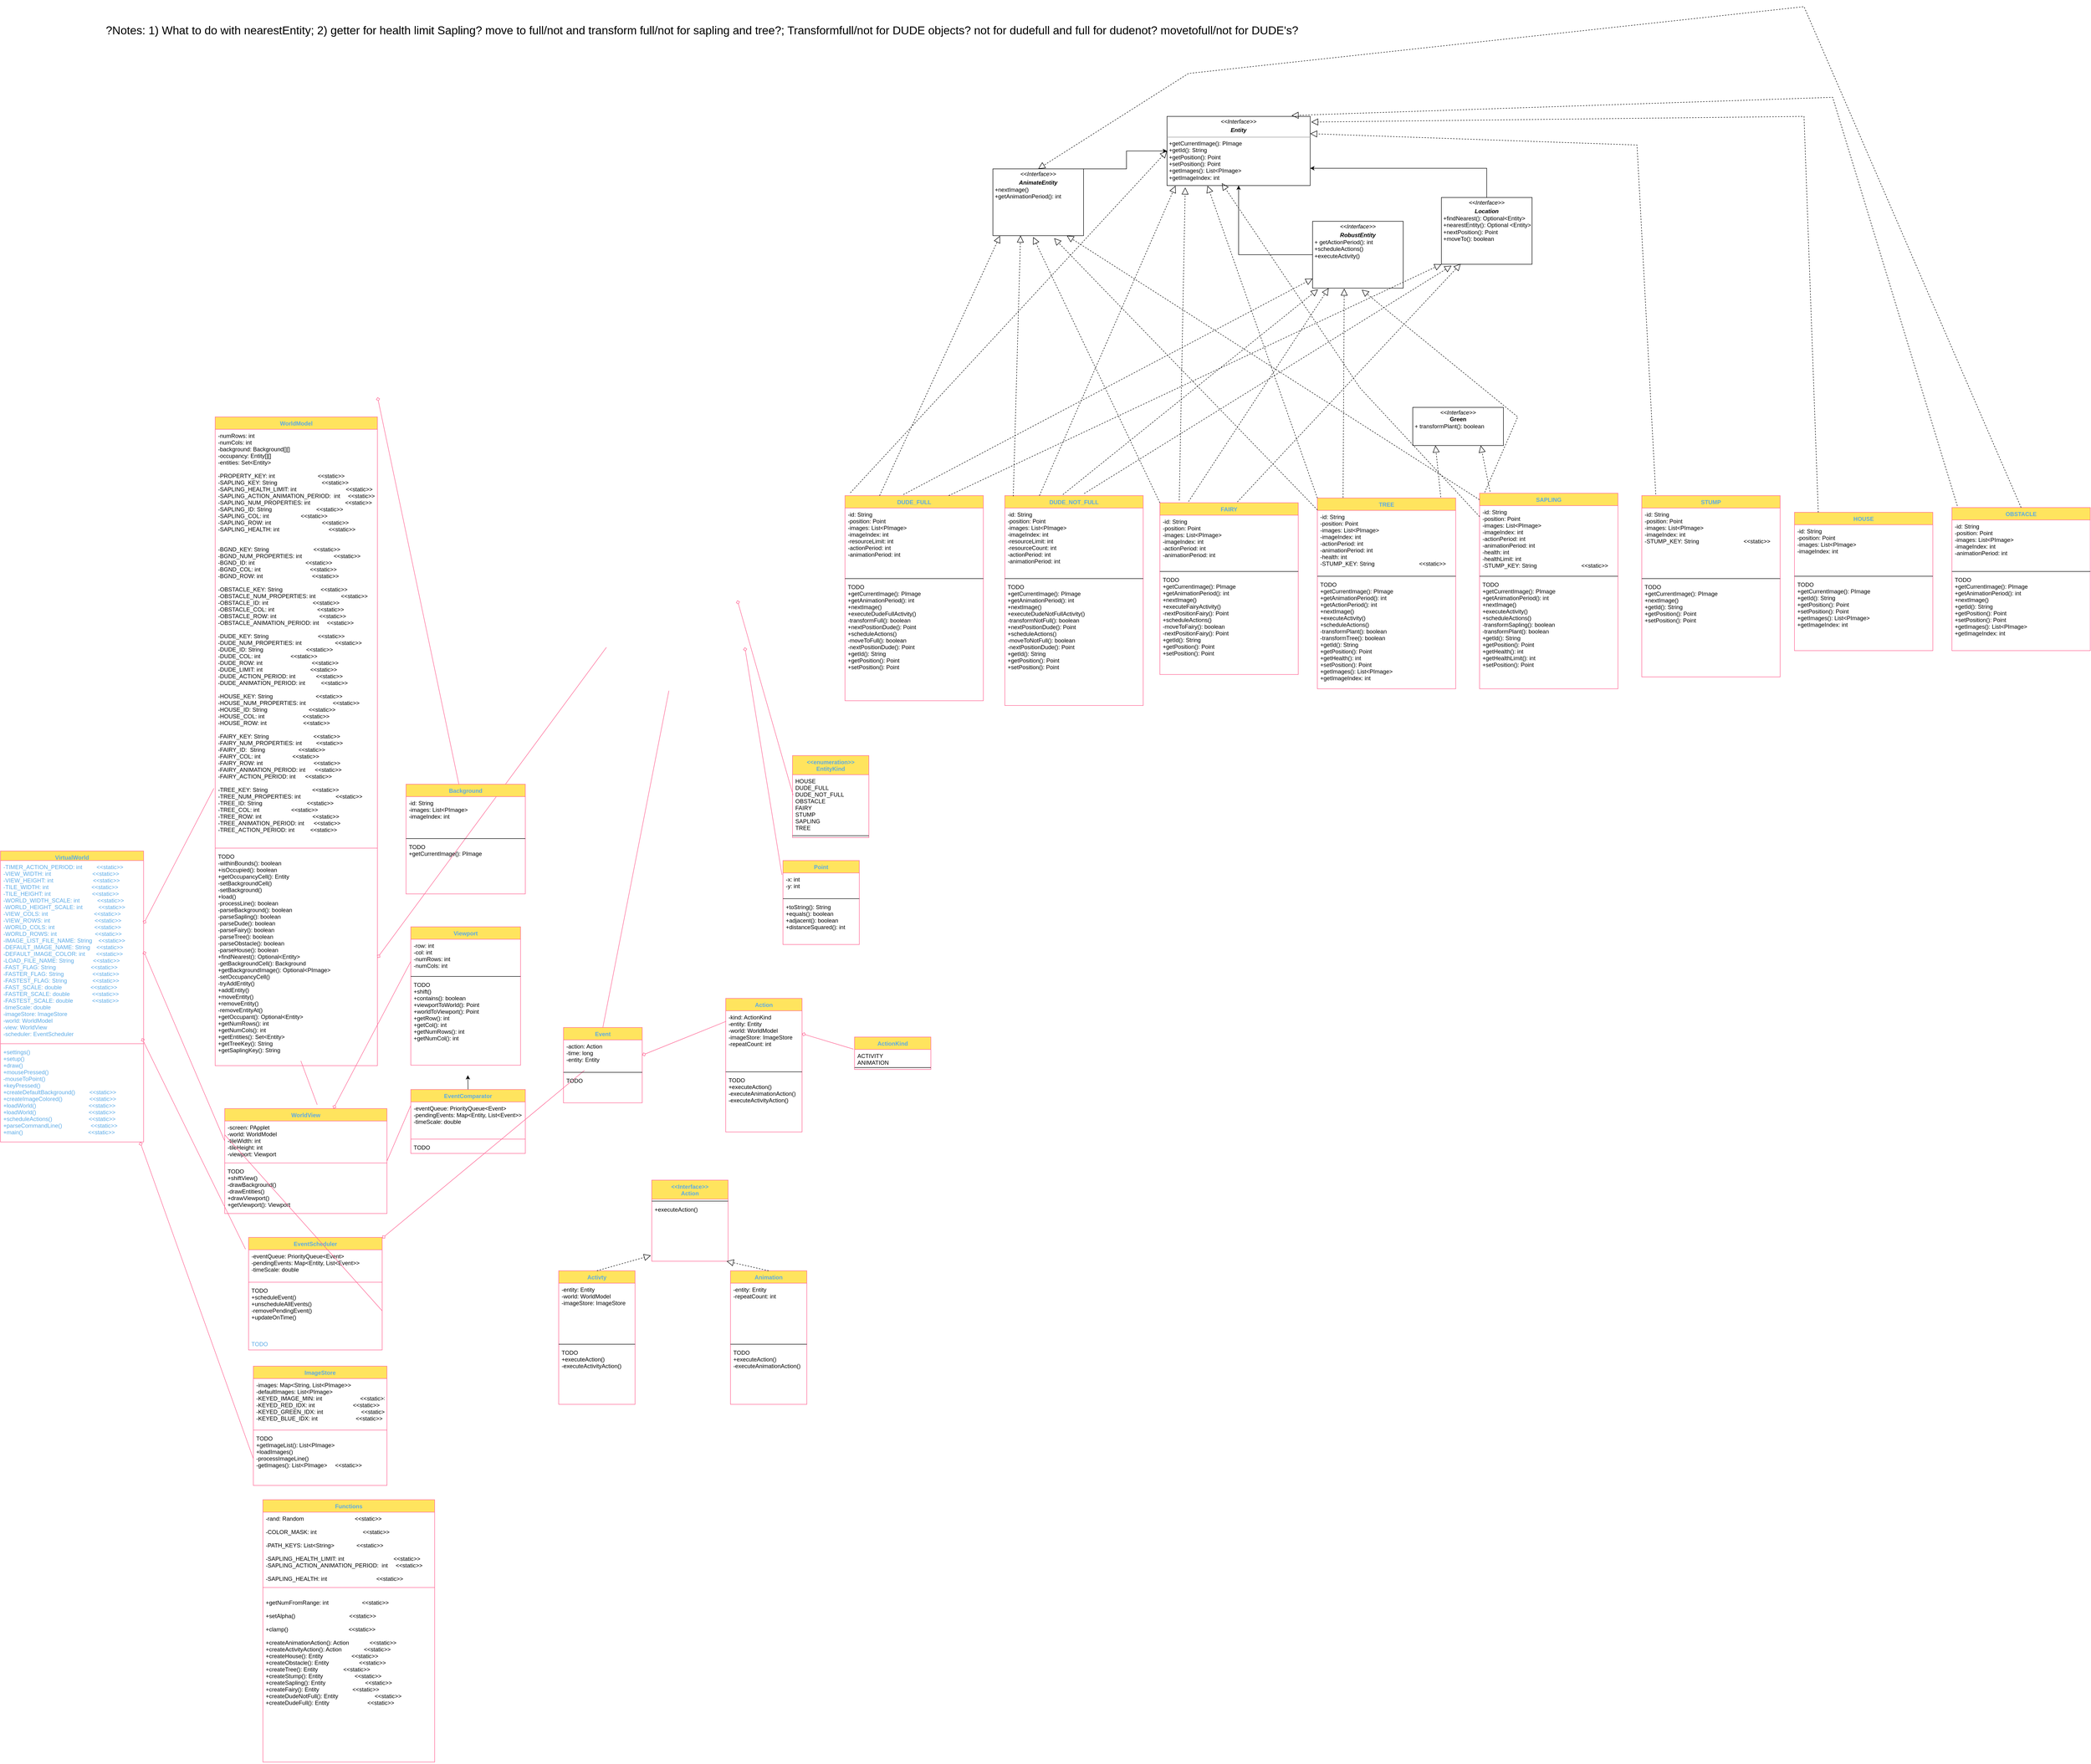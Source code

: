 <mxfile version="15.5.7" type="device"><diagram id="Yo6Zvny2ZRX3JAPKxXua" name="Page 2"><mxGraphModel dx="4260" dy="4023" grid="1" gridSize="10" guides="1" tooltips="1" connect="1" arrows="1" fold="1" page="1" pageScale="1" pageWidth="850" pageHeight="1100" math="0" shadow="0"><root><mxCell id="0"/><mxCell id="1" parent="0"/><mxCell id="8I9pphBKhg92I5GMk5e_-31" value="" style="graphMlID=e0;endArrow=none;strokeColor=#FF6392;strokeWidth=1.0;startArrow=diamond;startFill=0;endFill=1;exitX=1;exitY=0.25;exitDx=0;exitDy=0;fontColor=#5AA9E6;entryX=-0.008;entryY=-0.286;entryDx=0;entryDy=0;entryPerimeter=0;" parent="1" source="8I9pphBKhg92I5GMk5e_-50" target="8I9pphBKhg92I5GMk5e_-57" edge="1"><mxGeometry relative="1" as="geometry"/></mxCell><mxCell id="8I9pphBKhg92I5GMk5e_-32" value="" style="graphMlID=e1;endArrow=none;strokeColor=#FF6392;strokeWidth=1.0;startArrow=diamond;startFill=0;endFill=1;exitX=1;exitY=0.5;exitDx=0;exitDy=0;fontColor=#5AA9E6;entryX=0;entryY=0.5;entryDx=0;entryDy=0;" parent="1" source="8I9pphBKhg92I5GMk5e_-51" target="8I9pphBKhg92I5GMk5e_-61" edge="1"><mxGeometry relative="1" as="geometry"/></mxCell><mxCell id="8I9pphBKhg92I5GMk5e_-33" value="" style="graphMlID=e2;endArrow=none;strokeColor=#FF6392;strokeWidth=1.0;startArrow=diamond;startFill=0;endFill=1;fontColor=#5AA9E6;entryX=0;entryY=0.25;entryDx=0;entryDy=0;" parent="1" source="8I9pphBKhg92I5GMk5e_-60" target="8I9pphBKhg92I5GMk5e_-89" edge="1"><mxGeometry relative="1" as="geometry"><mxPoint x="648" y="240" as="sourcePoint"/></mxGeometry></mxCell><mxCell id="8I9pphBKhg92I5GMk5e_-34" value="" style="graphMlID=e3;endArrow=none;strokeColor=#FF6392;strokeWidth=1.0;startArrow=diamond;startFill=0;endFill=1;exitX=0.988;exitY=-0.077;exitDx=0;exitDy=0;exitPerimeter=0;fontColor=#5AA9E6;entryX=-0.023;entryY=0.105;entryDx=0;entryDy=0;entryPerimeter=0;" parent="1" source="8I9pphBKhg92I5GMk5e_-53" target="8I9pphBKhg92I5GMk5e_-64" edge="1"><mxGeometry relative="1" as="geometry"><mxPoint x="840" y="580" as="targetPoint"/></mxGeometry></mxCell><mxCell id="8I9pphBKhg92I5GMk5e_-35" value="" style="graphMlID=e4;endArrow=none;strokeColor=#FF6392;strokeWidth=1.0;startArrow=diamond;startFill=0;endFill=1;exitX=0.975;exitY=1;exitDx=0;exitDy=0;exitPerimeter=0;fontColor=#5AA9E6;entryX=0;entryY=0.5;entryDx=0;entryDy=0;" parent="1" source="8I9pphBKhg92I5GMk5e_-53" target="8I9pphBKhg92I5GMk5e_-71" edge="1"><mxGeometry relative="1" as="geometry"/></mxCell><mxCell id="8I9pphBKhg92I5GMk5e_-36" value="" style="graphMlID=e5;endArrow=none;strokeColor=#FF6392;strokeWidth=1.0;startArrow=diamond;startFill=0;endFill=1;fontColor=#5AA9E6;exitX=1.001;exitY=-0.077;exitDx=0;exitDy=0;exitPerimeter=0;" parent="1" source="8I9pphBKhg92I5GMk5e_-55" target="8I9pphBKhg92I5GMk5e_-82" edge="1"><mxGeometry relative="1" as="geometry"/></mxCell><mxCell id="8I9pphBKhg92I5GMk5e_-37" value="" style="graphMlID=e6;endArrow=none;strokeColor=#FF6392;strokeWidth=1.0;startArrow=diamond;startFill=0;endFill=1;fontColor=#5AA9E6;" parent="1" source="8I9pphBKhg92I5GMk5e_-64" target="8I9pphBKhg92I5GMk5e_-97" edge="1"><mxGeometry relative="1" as="geometry"/></mxCell><mxCell id="8I9pphBKhg92I5GMk5e_-38" value="" style="graphMlID=e7;endArrow=none;strokeColor=#FF6392;strokeWidth=1.0;startArrow=none;startFill=1;endFill=1;fontColor=#5AA9E6;entryX=0;entryY=0.25;entryDx=0;entryDy=0;exitX=1;exitY=0.5;exitDx=0;exitDy=0;" parent="1" source="8I9pphBKhg92I5GMk5e_-60" target="8I9pphBKhg92I5GMk5e_-72" edge="1"><mxGeometry relative="1" as="geometry"/></mxCell><mxCell id="8I9pphBKhg92I5GMk5e_-39" value="" style="graphMlID=e8;endArrow=none;strokeColor=#FF6392;strokeWidth=1.0;startArrow=diamond;startFill=0;endFill=1;fontColor=#5AA9E6;exitX=1;exitY=0.5;exitDx=0;exitDy=0;entryX=0;entryY=0.5;entryDx=0;entryDy=0;" parent="1" source="8I9pphBKhg92I5GMk5e_-57" edge="1"><mxGeometry relative="1" as="geometry"><mxPoint x="710" y="80" as="sourcePoint"/><mxPoint x="1290" y="-277.0" as="targetPoint"/></mxGeometry></mxCell><mxCell id="8I9pphBKhg92I5GMk5e_-40" value="" style="graphMlID=e9;endArrow=none;strokeColor=#FF6392;strokeWidth=1.0;startArrow=diamond;startFill=0;endFill=1;fontColor=#5AA9E6;exitX=1;exitY=0.5;exitDx=0;exitDy=0;entryX=-0.013;entryY=0.08;entryDx=0;entryDy=0;entryPerimeter=0;" parent="1" target="8I9pphBKhg92I5GMk5e_-105" edge="1"><mxGeometry relative="1" as="geometry"><mxPoint x="1580" y="-277.0" as="sourcePoint"/></mxGeometry></mxCell><mxCell id="8I9pphBKhg92I5GMk5e_-41" value="" style="graphMlID=e10;endArrow=none;strokeColor=#FF6392;strokeWidth=1.0;startArrow=diamond;startFill=0;endFill=1;fontColor=#5AA9E6;exitX=0.998;exitY=0.132;exitDx=0;exitDy=0;exitPerimeter=0;entryX=0.008;entryY=0.345;entryDx=0;entryDy=0;entryPerimeter=0;" parent="1" target="8I9pphBKhg92I5GMk5e_-101" edge="1"><mxGeometry relative="1" as="geometry"><mxPoint x="1564.42" y="-375.512" as="sourcePoint"/></mxGeometry></mxCell><mxCell id="8I9pphBKhg92I5GMk5e_-42" value="" style="graphMlID=e11;endArrow=none;strokeColor=#FF6392;strokeWidth=1.0;startArrow=diamond;startFill=0;endFill=1;fontColor=#5AA9E6;exitX=1;exitY=0.5;exitDx=0;exitDy=0;entryX=0.006;entryY=0.178;entryDx=0;entryDy=0;entryPerimeter=0;" parent="1" source="8I9pphBKhg92I5GMk5e_-97" target="8I9pphBKhg92I5GMk5e_-109" edge="1"><mxGeometry relative="1" as="geometry"/></mxCell><mxCell id="8I9pphBKhg92I5GMk5e_-43" value="" style="graphMlID=e12;endArrow=none;strokeColor=#FF6392;strokeWidth=1.0;startArrow=diamond;startFill=0;endFill=1;fontColor=#5AA9E6;exitX=0.999;exitY=0.387;exitDx=0;exitDy=0;exitPerimeter=0;entryX=-0.014;entryY=0.373;entryDx=0;entryDy=0;entryPerimeter=0;" parent="1" source="8I9pphBKhg92I5GMk5e_-109" target="8I9pphBKhg92I5GMk5e_-112" edge="1"><mxGeometry relative="1" as="geometry"/></mxCell><mxCell id="8I9pphBKhg92I5GMk5e_-45" value="" style="graphMlID=e14;endArrow=none;strokeColor=#FF6392;strokeWidth=1.0;startArrow=none;startFill=1;endFill=1;fontColor=#5AA9E6;exitX=0.5;exitY=0;exitDx=0;exitDy=0;" parent="1" source="8I9pphBKhg92I5GMk5e_-96" edge="1"><mxGeometry relative="1" as="geometry"><mxPoint x="1420.887" y="-186" as="targetPoint"/></mxGeometry></mxCell><mxCell id="8I9pphBKhg92I5GMk5e_-50" value="VirtualWorld" style="swimlane;fontStyle=1;align=center;verticalAlign=top;childLayout=stackLayout;horizontal=1;startSize=20;horizontalStack=0;resizeParent=1;resizeParentMax=0;resizeLast=0;collapsible=1;marginBottom=0;hachureGap=4;pointerEvents=0;fillColor=#FFE45E;strokeColor=#FF6392;fontColor=#5AA9E6;" parent="1" vertex="1"><mxGeometry x="20" y="150" width="300" height="610" as="geometry"/></mxCell><mxCell id="8I9pphBKhg92I5GMk5e_-51" value="-TIMER_ACTION_PERIOD: int         &lt;&lt;static&gt;&gt;&#10;-VIEW_WIDTH: int                          &lt;&lt;static&gt;&gt;&#10;-VIEW_HEIGHT: int                         &lt;&lt;static&gt;&gt;&#10;-TILE_WIDTH: int                           &lt;&lt;static&gt;&gt;&#10;-TILE_HEIGHT: int                          &lt;&lt;static&gt;&gt;&#10;-WORLD_WIDTH_SCALE: int           &lt;&lt;static&gt;&gt;&#10;-WORLD_HEIGHT_SCALE: int          &lt;&lt;static&gt;&gt;&#10;-VIEW_COLS: int                             &lt;&lt;static&gt;&gt;&#10;-VIEW_ROWS: int                            &lt;&lt;static&gt;&gt;&#10;-WORLD_COLS: int                         &lt;&lt;static&gt;&gt;&#10;-WORLD_ROWS: int                        &lt;&lt;static&gt;&gt;&#10;-IMAGE_LIST_FILE_NAME: String    &lt;&lt;static&gt;&gt;&#10;-DEFAULT_IMAGE_NAME: String    &lt;&lt;static&gt;&gt;&#10;-DEFAULT_IMAGE_COLOR: int       &lt;&lt;static&gt;&gt;&#10;-LOAD_FILE_NAME: String            &lt;&lt;static&gt;&gt;&#10;-FAST_FLAG: String                      &lt;&lt;static&gt;&gt;&#10;-FASTER_FLAG: String                  &lt;&lt;static&gt;&gt;&#10;-FASTEST_FLAG: String                &lt;&lt;static&gt;&gt;&#10;-FAST_SCALE: double                  &lt;&lt;static&gt;&gt;&#10;-FASTER_SCALE: double              &lt;&lt;static&gt;&gt;&#10;-FASTEST_SCALE: double            &lt;&lt;static&gt;&gt;&#10;-timeScale: double&#10;-imageStore: ImageStore&#10;-world: WorldModel&#10;-view: WorldView&#10;-scheduler: EventScheduler" style="text;strokeColor=none;fillColor=none;align=left;verticalAlign=top;spacingLeft=4;spacingRight=4;overflow=hidden;rotatable=0;points=[[0,0.5],[1,0.5]];portConstraint=eastwest;fontColor=#5AA9E6;" parent="8I9pphBKhg92I5GMk5e_-50" vertex="1"><mxGeometry y="20" width="300" height="380" as="geometry"/></mxCell><mxCell id="8I9pphBKhg92I5GMk5e_-52" value="" style="line;strokeWidth=1;fillColor=none;align=left;verticalAlign=middle;spacingTop=-1;spacingLeft=3;spacingRight=3;rotatable=0;labelPosition=right;points=[];portConstraint=eastwest;strokeColor=#FF6392;fontColor=#5AA9E6;" parent="8I9pphBKhg92I5GMk5e_-50" vertex="1"><mxGeometry y="400" width="300" height="8" as="geometry"/></mxCell><mxCell id="8I9pphBKhg92I5GMk5e_-53" value="+settings()&#10;+setup()&#10;+draw()&#10;+mousePressed()&#10;-mouseToPoint()&#10;+keyPressed()&#10;+createDefaultBackground()         &lt;&lt;static&gt;&gt;&#10;+createImageColored()                 &lt;&lt;static&gt;&gt;&#10;+loadWorld()                                 &lt;&lt;static&gt;&gt;&#10;+loadWorld()                                 &lt;&lt;static&gt;&gt;&#10;+scheduleActions()                       &lt;&lt;static&gt;&gt;&#10;+parseCommandLine()                  &lt;&lt;static&gt;&gt;&#10;+main()                                         &lt;&lt;static&gt;&gt;" style="text;strokeColor=none;fillColor=none;align=left;verticalAlign=top;spacingLeft=4;spacingRight=4;overflow=hidden;rotatable=0;points=[[0,0.5],[1,0.5]];portConstraint=eastwest;fontColor=#5AA9E6;" parent="8I9pphBKhg92I5GMk5e_-50" vertex="1"><mxGeometry y="408" width="300" height="202" as="geometry"/></mxCell><mxCell id="8I9pphBKhg92I5GMk5e_-54" value="WorldModel" style="swimlane;fontStyle=1;align=center;verticalAlign=top;childLayout=stackLayout;horizontal=1;startSize=26;horizontalStack=0;resizeParent=1;resizeParentMax=0;resizeLast=0;collapsible=1;marginBottom=0;hachureGap=4;pointerEvents=0;sketch=0;fontColor=#5AA9E6;strokeColor=#FF6392;fillColor=#FFE45E;" parent="1" vertex="1"><mxGeometry x="470" y="-760" width="340" height="1360" as="geometry"/></mxCell><mxCell id="8I9pphBKhg92I5GMk5e_-55" value="-numRows: int&#10;-numCols: int&#10;-background: Background[][]&#10;-occupancy: Entity[][]&#10;-entities: Set&lt;Entity&gt;&#10;&#10;-PROPERTY_KEY: int                           &lt;&lt;static&gt;&gt;&#10;-SAPLING_KEY: String                            &lt;&lt;static&gt;&gt;&#10;-SAPLING_HEALTH_LIMIT: int                               &lt;&lt;static&gt;&gt;&#10;-SAPLING_ACTION_ANIMATION_PERIOD:  int     &lt;&lt;static&gt;&gt;&#10;-SAPLING_NUM_PROPERTIES: int                      &lt;&lt;static&gt;&gt;&#10;-SAPLING_ID: String                            &lt;&lt;static&gt;&gt;&#10;-SAPLING_COL: int                    &lt;&lt;static&gt;&gt;&#10;-SAPLING_ROW: int                                &lt;&lt;static&gt;&gt;&#10;-SAPLING_HEALTH: int                               &lt;&lt;static&gt;&gt;&#10;&#10;&#10;-BGND_KEY: String                            &lt;&lt;static&gt;&gt;&#10;-BGND_NUM_PROPERTIES: int                    &lt;&lt;static&gt;&gt;&#10;-BGND_ID: int                                &lt;&lt;static&gt;&gt;&#10;-BGND_COL: int                               &lt;&lt;static&gt;&gt;&#10;-BGND_ROW: int                               &lt;&lt;static&gt;&gt;&#10;&#10;-OBSTACLE_KEY: String                        &lt;&lt;static&gt;&gt;&#10;-OBSTACLE_NUM_PROPERTIES: int                &lt;&lt;static&gt;&gt;&#10;-OBSTACLE_ID: int                            &lt;&lt;static&gt;&gt;&#10;-OBSTACLE_COL: int                           &lt;&lt;static&gt;&gt;&#10;-OBSTACLE_ROW: int                           &lt;&lt;static&gt;&gt;&#10;-OBSTACLE_ANIMATION_PERIOD: int     &lt;&lt;static&gt;&gt;&#10;&#10;-DUDE_KEY: String                               &lt;&lt;static&gt;&gt;&#10;-DUDE_NUM_PROPERTIES: int                     &lt;&lt;static&gt;&gt;&#10;-DUDE_ID: String                           &lt;&lt;static&gt;&gt;&#10;-DUDE_COL: int                   &lt;&lt;static&gt;&gt;&#10;-DUDE_ROW: int                               &lt;&lt;static&gt;&gt;&#10;-DUDE_LIMIT: int                              &lt;&lt;static&gt;&gt;&#10;-DUDE_ACTION_PERIOD: int             &lt;&lt;static&gt;&gt;&#10;-DUDE_ANIMATION_PERIOD: int          &lt;&lt;static&gt;&gt;&#10;&#10;-HOUSE_KEY: String                           &lt;&lt;static&gt;&gt;&#10;-HOUSE_NUM_PROPERTIES: int                 &lt;&lt;static&gt;&gt;&#10;-HOUSE_ID: String                          &lt;&lt;static&gt;&gt;&#10;-HOUSE_COL: int                        &lt;&lt;static&gt;&gt;&#10;-HOUSE_ROW: int                       &lt;&lt;static&gt;&gt;&#10;&#10;-FAIRY_KEY: String                            &lt;&lt;static&gt;&gt;&#10;-FAIRY_NUM_PROPERTIES: int         &lt;&lt;static&gt;&gt;&#10;-FAIRY_ID:  String                     &lt;&lt;static&gt;&gt;&#10;-FAIRY_COL: int                    &lt;&lt;static&gt;&gt;&#10;-FAIRY_ROW: int                                &lt;&lt;static&gt;&gt;&#10;-FAIRY_ANIMATION_PERIOD: int      &lt;&lt;static&gt;&gt;&#10;-FAIRY_ACTION_PERIOD: int      &lt;&lt;static&gt;&gt;&#10;&#10;-TREE_KEY: String                            &lt;&lt;static&gt;&gt;&#10;-TREE_NUM_PROPERTIES: int                      &lt;&lt;static&gt;&gt;&#10;-TREE_ID: String                            &lt;&lt;static&gt;&gt;&#10;-TREE_COL: int                    &lt;&lt;static&gt;&gt;&#10;-TREE_ROW: int                                &lt;&lt;static&gt;&gt;&#10;-TREE_ANIMATION_PERIOD: int      &lt;&lt;static&gt;&gt;&#10;-TREE_ACTION_PERIOD: int          &lt;&lt;static&gt;&gt;&#10;" style="text;strokeColor=none;fillColor=none;align=left;verticalAlign=top;spacingLeft=4;spacingRight=4;overflow=hidden;rotatable=0;points=[[0,0.5],[1,0.5]];portConstraint=eastwest;fontColor=#000000;" parent="8I9pphBKhg92I5GMk5e_-54" vertex="1"><mxGeometry y="26" width="340" height="874" as="geometry"/></mxCell><mxCell id="8I9pphBKhg92I5GMk5e_-56" value="" style="line;strokeWidth=1;fillColor=none;align=left;verticalAlign=middle;spacingTop=-1;spacingLeft=3;spacingRight=3;rotatable=0;labelPosition=right;points=[];portConstraint=eastwest;strokeColor=#FF6392;fontColor=#5AA9E6;" parent="8I9pphBKhg92I5GMk5e_-54" vertex="1"><mxGeometry y="900" width="340" height="8" as="geometry"/></mxCell><mxCell id="8I9pphBKhg92I5GMk5e_-57" value="TODO&#10;-withinBounds(): boolean&#10;+isOccupied(): boolean&#10;+getOccupancyCell(): Entity&#10;-setBackgroundCell()&#10;-setBackground()    &#10;+load() &#10;-processLine(): boolean&#10;-parseBackground(): boolean                  &#10;-parseSapling(): boolean                       &#10;-parseDude(): boolean                    &#10;-parseFairy(): boolean                        &#10;-parseTree(): boolean                      &#10;-parseObstacle(): boolean                       &#10;-parseHouse(): boolean&#10;+findNearest(): Optional&lt;Entity&gt;&#10;-getBackgroundCell(): Background&#10;+getBackgroundImage(): Optional&lt;PImage&gt;      &#10;-setOccupancyCell()&#10;-tryAddEntity()&#10;+addEntity()                                 &#10;+moveEntity()                                &#10;+removeEntity()                             &#10;-removeEntityAt() &#10;+getOccupant(): Optional&lt;Entity&gt;&#10;+getNumRows(): int &#10;+getNumCols(): int   &#10;+getEntities(): Set&lt;Entity&gt; &#10;+getTreeKey(): String&#10;+getSaplingKey(): String                                                                                                                                                                                                                                                    &#10;" style="text;strokeColor=none;fillColor=none;align=left;verticalAlign=top;spacingLeft=4;spacingRight=4;overflow=hidden;rotatable=0;points=[[0,0.5],[1,0.5]];portConstraint=eastwest;fontColor=#020405;" parent="8I9pphBKhg92I5GMk5e_-54" vertex="1"><mxGeometry y="908" width="340" height="452" as="geometry"/></mxCell><mxCell id="8I9pphBKhg92I5GMk5e_-64" value="EventScheduler" style="swimlane;fontStyle=1;align=center;verticalAlign=top;childLayout=stackLayout;horizontal=1;startSize=26;horizontalStack=0;resizeParent=1;resizeParentMax=0;resizeLast=0;collapsible=1;marginBottom=0;hachureGap=4;pointerEvents=0;sketch=0;fontColor=#5AA9E6;strokeColor=#FF6392;fillColor=#FFE45E;" parent="1" vertex="1"><mxGeometry x="540" y="960" width="280" height="236" as="geometry"/></mxCell><mxCell id="8I9pphBKhg92I5GMk5e_-65" value="-eventQueue: PriorityQueue&lt;Event&gt;&#10;-pendingEvents: Map&lt;Entity, List&lt;Event&gt;&gt;&#10;-timeScale: double" style="text;strokeColor=none;fillColor=none;align=left;verticalAlign=top;spacingLeft=4;spacingRight=4;overflow=hidden;rotatable=0;points=[[0,0.5],[1,0.5]];portConstraint=eastwest;fontColor=#000000;" parent="8I9pphBKhg92I5GMk5e_-64" vertex="1"><mxGeometry y="26" width="280" height="64" as="geometry"/></mxCell><mxCell id="8I9pphBKhg92I5GMk5e_-66" value="" style="line;strokeWidth=1;fillColor=none;align=left;verticalAlign=middle;spacingTop=-1;spacingLeft=3;spacingRight=3;rotatable=0;labelPosition=right;points=[];portConstraint=eastwest;strokeColor=#FF6392;fontColor=#5AA9E6;" parent="8I9pphBKhg92I5GMk5e_-64" vertex="1"><mxGeometry y="90" width="280" height="8" as="geometry"/></mxCell><mxCell id="8I9pphBKhg92I5GMk5e_-67" value="TODO&#10;+scheduleEvent()                                  &#10;+unscheduleAllEvents()                    &#10;-removePendingEvent()                        &#10;+updateOnTime()                              " style="text;strokeColor=none;fillColor=none;align=left;verticalAlign=top;spacingLeft=4;spacingRight=4;overflow=hidden;rotatable=0;points=[[0,0.5],[1,0.5]];portConstraint=eastwest;fontColor=#000000;" parent="8I9pphBKhg92I5GMk5e_-64" vertex="1"><mxGeometry y="98" width="280" height="112" as="geometry"/></mxCell><mxCell id="8I9pphBKhg92I5GMk5e_-76" value="TODO" style="text;strokeColor=none;fillColor=none;align=left;verticalAlign=top;spacingLeft=4;spacingRight=4;overflow=hidden;rotatable=0;points=[[0,0.5],[1,0.5]];portConstraint=eastwest;fontColor=#5AA9E6;" parent="8I9pphBKhg92I5GMk5e_-64" vertex="1"><mxGeometry y="210" width="280" height="26" as="geometry"/></mxCell><mxCell id="8I9pphBKhg92I5GMk5e_-68" value="ImageStore" style="swimlane;fontStyle=1;align=center;verticalAlign=top;childLayout=stackLayout;horizontal=1;startSize=26;horizontalStack=0;resizeParent=1;resizeParentMax=0;resizeLast=0;collapsible=1;marginBottom=0;hachureGap=4;pointerEvents=0;sketch=0;fontColor=#5AA9E6;strokeColor=#FF6392;fillColor=#FFE45E;" parent="1" vertex="1"><mxGeometry x="550" y="1230" width="280" height="250" as="geometry"/></mxCell><mxCell id="8I9pphBKhg92I5GMk5e_-69" value="-images: Map&lt;String, List&lt;PImage&gt;&gt;&#10;-defaultImages: List&lt;PImage&gt;&#10;-KEYED_IMAGE_MIN: int                        &lt;&lt;static&gt;&gt;&#10;-KEYED_RED_IDX: int                        &lt;&lt;static&gt;&gt;&#10;-KEYED_GREEN_IDX: int                        &lt;&lt;static&gt;&gt;&#10;-KEYED_BLUE_IDX: int                        &lt;&lt;static&gt;&gt;" style="text;strokeColor=none;fillColor=none;align=left;verticalAlign=top;spacingLeft=4;spacingRight=4;overflow=hidden;rotatable=0;points=[[0,0.5],[1,0.5]];portConstraint=eastwest;fontColor=#000000;" parent="8I9pphBKhg92I5GMk5e_-68" vertex="1"><mxGeometry y="26" width="280" height="104" as="geometry"/></mxCell><mxCell id="8I9pphBKhg92I5GMk5e_-70" value="" style="line;strokeWidth=1;fillColor=none;align=left;verticalAlign=middle;spacingTop=-1;spacingLeft=3;spacingRight=3;rotatable=0;labelPosition=right;points=[];portConstraint=eastwest;strokeColor=#FF6392;fontColor=#5AA9E6;" parent="8I9pphBKhg92I5GMk5e_-68" vertex="1"><mxGeometry y="130" width="280" height="8" as="geometry"/></mxCell><mxCell id="8I9pphBKhg92I5GMk5e_-71" value="TODO&#10;+getImageList(): List&lt;PImage&gt;&#10;+loadImages()   &#10;-processImageLine()&#10;-getImages(): List&lt;PImage&gt;     &lt;&lt;static&gt;&gt;     " style="text;strokeColor=none;fillColor=none;align=left;verticalAlign=top;spacingLeft=4;spacingRight=4;overflow=hidden;rotatable=0;points=[[0,0.5],[1,0.5]];portConstraint=eastwest;fontColor=#000000;" parent="8I9pphBKhg92I5GMk5e_-68" vertex="1"><mxGeometry y="138" width="280" height="112" as="geometry"/></mxCell><mxCell id="j7jezcsRiU_rkFKXWaAj-4" style="edgeStyle=orthogonalEdgeStyle;rounded=0;orthogonalLoop=1;jettySize=auto;html=1;exitX=0.5;exitY=0;exitDx=0;exitDy=0;" parent="1" source="8I9pphBKhg92I5GMk5e_-72" edge="1"><mxGeometry relative="1" as="geometry"><mxPoint x="999.571" y="620" as="targetPoint"/></mxGeometry></mxCell><mxCell id="8I9pphBKhg92I5GMk5e_-72" value="EventComparator" style="swimlane;fontStyle=1;align=center;verticalAlign=top;childLayout=stackLayout;horizontal=1;startSize=26;horizontalStack=0;resizeParent=1;resizeParentMax=0;resizeLast=0;collapsible=1;marginBottom=0;hachureGap=4;pointerEvents=0;sketch=0;fontColor=#5AA9E6;strokeColor=#FF6392;fillColor=#FFE45E;" parent="1" vertex="1"><mxGeometry x="880" y="650" width="240" height="134" as="geometry"/></mxCell><mxCell id="8I9pphBKhg92I5GMk5e_-73" value="-eventQueue: PriorityQueue&lt;Event&gt;&#10;-pendingEvents: Map&lt;Entity, List&lt;Event&gt;&gt;&#10;-timeScale: double" style="text;strokeColor=none;fillColor=none;align=left;verticalAlign=top;spacingLeft=4;spacingRight=4;overflow=hidden;rotatable=0;points=[[0,0.5],[1,0.5]];portConstraint=eastwest;fontColor=#000000;" parent="8I9pphBKhg92I5GMk5e_-72" vertex="1"><mxGeometry y="26" width="240" height="74" as="geometry"/></mxCell><mxCell id="8I9pphBKhg92I5GMk5e_-74" value="" style="line;strokeWidth=1;fillColor=none;align=left;verticalAlign=middle;spacingTop=-1;spacingLeft=3;spacingRight=3;rotatable=0;labelPosition=right;points=[];portConstraint=eastwest;strokeColor=#FF6392;fontColor=#5AA9E6;" parent="8I9pphBKhg92I5GMk5e_-72" vertex="1"><mxGeometry y="100" width="240" height="8" as="geometry"/></mxCell><mxCell id="8I9pphBKhg92I5GMk5e_-75" value="TODO" style="text;strokeColor=none;fillColor=none;align=left;verticalAlign=top;spacingLeft=4;spacingRight=4;overflow=hidden;rotatable=0;points=[[0,0.5],[1,0.5]];portConstraint=eastwest;fontColor=#000000;" parent="8I9pphBKhg92I5GMk5e_-72" vertex="1"><mxGeometry y="108" width="240" height="26" as="geometry"/></mxCell><mxCell id="8I9pphBKhg92I5GMk5e_-77" value="Functions" style="swimlane;fontStyle=1;align=center;verticalAlign=top;childLayout=stackLayout;horizontal=1;startSize=26;horizontalStack=0;resizeParent=1;resizeParentMax=0;resizeLast=0;collapsible=1;marginBottom=0;hachureGap=4;pointerEvents=0;sketch=0;fontColor=#5AA9E6;strokeColor=#FF6392;fillColor=#FFE45E;" parent="1" vertex="1"><mxGeometry x="570" y="1510" width="360" height="550" as="geometry"/></mxCell><mxCell id="8I9pphBKhg92I5GMk5e_-78" value="-rand: Random                                &lt;&lt;static&gt;&gt;&#10;&#10;-COLOR_MASK: int                             &lt;&lt;static&gt;&gt;&#10;&#10;-PATH_KEYS: List&lt;String&gt;              &lt;&lt;static&gt;&gt;&#10;&#10;-SAPLING_HEALTH_LIMIT: int                               &lt;&lt;static&gt;&gt;&#10;-SAPLING_ACTION_ANIMATION_PERIOD:  int     &lt;&lt;static&gt;&gt;&#10;&#10;-SAPLING_HEALTH: int                               &lt;&lt;static&gt;&gt;&#10;" style="text;strokeColor=none;fillColor=none;align=left;verticalAlign=top;spacingLeft=4;spacingRight=4;overflow=hidden;rotatable=0;points=[[0,0.5],[1,0.5]];portConstraint=eastwest;fontColor=#000000;" parent="8I9pphBKhg92I5GMk5e_-77" vertex="1"><mxGeometry y="26" width="360" height="154" as="geometry"/></mxCell><mxCell id="8I9pphBKhg92I5GMk5e_-79" value="" style="line;strokeWidth=1;fillColor=none;align=left;verticalAlign=middle;spacingTop=-1;spacingLeft=3;spacingRight=3;rotatable=0;labelPosition=right;points=[];portConstraint=eastwest;strokeColor=#FF6392;fontColor=#5AA9E6;" parent="8I9pphBKhg92I5GMk5e_-77" vertex="1"><mxGeometry y="180" width="360" height="8" as="geometry"/></mxCell><mxCell id="8I9pphBKhg92I5GMk5e_-80" value="                         &#10;+getNumFromRange: int                     &lt;&lt;static&gt;&gt;&#10;&#10;+setAlpha()                                  &lt;&lt;static&gt;&gt;&#10;&#10;+clamp()                                      &lt;&lt;static&gt;&gt;&#10;&#10;+createAnimationAction(): Action             &lt;&lt;static&gt;&gt;&#10;+createActivityAction(): Action              &lt;&lt;static&gt;&gt;&#10;+createHouse(): Entity                  &lt;&lt;static&gt;&gt;&#10;+createObstacle(): Entity                   &lt;&lt;static&gt;&gt;&#10;+createTree(): Entity                &lt;&lt;static&gt;&gt;&#10;+createStump(): Entity                    &lt;&lt;static&gt;&gt;&#10;+createSapling(): Entity                         &lt;&lt;static&gt;&gt;&#10;+createFairy(): Entity                     &lt;&lt;static&gt;&gt;&#10;+createDudeNotFull(): Entity                       &lt;&lt;static&gt;&gt;&#10;+createDudeFull(): Entity                        &lt;&lt;static&gt;&gt;" style="text;strokeColor=none;fillColor=none;align=left;verticalAlign=top;spacingLeft=4;spacingRight=4;overflow=hidden;rotatable=0;points=[[0,0.5],[1,0.5]];portConstraint=eastwest;fontColor=#000000;" parent="8I9pphBKhg92I5GMk5e_-77" vertex="1"><mxGeometry y="188" width="360" height="362" as="geometry"/></mxCell><mxCell id="8I9pphBKhg92I5GMk5e_-81" value="Background" style="swimlane;fontStyle=1;align=center;verticalAlign=top;childLayout=stackLayout;horizontal=1;startSize=26;horizontalStack=0;resizeParent=1;resizeParentMax=0;resizeLast=0;collapsible=1;marginBottom=0;hachureGap=4;pointerEvents=0;sketch=0;fontColor=#5AA9E6;strokeColor=#FF6392;fillColor=#FFE45E;" parent="1" vertex="1"><mxGeometry x="870" y="10" width="250" height="230" as="geometry"/></mxCell><mxCell id="8I9pphBKhg92I5GMk5e_-82" value="-id: String&#10;-images: List&lt;PImage&gt;&#10;-imageIndex: int" style="text;strokeColor=none;fillColor=none;align=left;verticalAlign=top;spacingLeft=4;spacingRight=4;overflow=hidden;rotatable=0;points=[[0,0.5],[1,0.5]];portConstraint=eastwest;" parent="8I9pphBKhg92I5GMk5e_-81" vertex="1"><mxGeometry y="26" width="250" height="84" as="geometry"/></mxCell><mxCell id="8I9pphBKhg92I5GMk5e_-83" value="" style="line;strokeWidth=1;fillColor=none;align=left;verticalAlign=middle;spacingTop=-1;spacingLeft=3;spacingRight=3;rotatable=0;labelPosition=right;points=[];portConstraint=eastwest;" parent="8I9pphBKhg92I5GMk5e_-81" vertex="1"><mxGeometry y="110" width="250" height="8" as="geometry"/></mxCell><mxCell id="8I9pphBKhg92I5GMk5e_-84" value="TODO&#10;+getCurrentImage(): PImage  " style="text;strokeColor=none;fillColor=none;align=left;verticalAlign=top;spacingLeft=4;spacingRight=4;overflow=hidden;rotatable=0;points=[[0,0.5],[1,0.5]];portConstraint=eastwest;" parent="8I9pphBKhg92I5GMk5e_-81" vertex="1"><mxGeometry y="118" width="250" height="112" as="geometry"/></mxCell><mxCell id="8I9pphBKhg92I5GMk5e_-89" value="Viewport" style="swimlane;fontStyle=1;align=center;verticalAlign=top;childLayout=stackLayout;horizontal=1;startSize=26;horizontalStack=0;resizeParent=1;resizeParentMax=0;resizeLast=0;collapsible=1;marginBottom=0;hachureGap=4;pointerEvents=0;sketch=0;fontColor=#5AA9E6;strokeColor=#FF6392;fillColor=#FFE45E;" parent="1" vertex="1"><mxGeometry x="880" y="309.05" width="230" height="290" as="geometry"/></mxCell><mxCell id="8I9pphBKhg92I5GMk5e_-90" value="-row: int&#10;-col: int&#10;-numRows: int&#10;-numCols: int" style="text;strokeColor=none;fillColor=none;align=left;verticalAlign=top;spacingLeft=4;spacingRight=4;overflow=hidden;rotatable=0;points=[[0,0.5],[1,0.5]];portConstraint=eastwest;" parent="8I9pphBKhg92I5GMk5e_-89" vertex="1"><mxGeometry y="26" width="230" height="74" as="geometry"/></mxCell><mxCell id="8I9pphBKhg92I5GMk5e_-91" value="" style="line;strokeWidth=1;fillColor=none;align=left;verticalAlign=middle;spacingTop=-1;spacingLeft=3;spacingRight=3;rotatable=0;labelPosition=right;points=[];portConstraint=eastwest;" parent="8I9pphBKhg92I5GMk5e_-89" vertex="1"><mxGeometry y="100" width="230" height="8" as="geometry"/></mxCell><mxCell id="8I9pphBKhg92I5GMk5e_-92" value="TODO&#10;+shift()&#10;+contains(): boolean  &#10;+viewportToWorld(): Point                    &#10;+worldToViewport(): Point &#10;+getRow(): int &#10;+getCol(): int &#10;+getNumRows(): int &#10;+getNumCol(): int &#10;                                         " style="text;strokeColor=none;fillColor=none;align=left;verticalAlign=top;spacingLeft=4;spacingRight=4;overflow=hidden;rotatable=0;points=[[0,0.5],[1,0.5]];portConstraint=eastwest;" parent="8I9pphBKhg92I5GMk5e_-89" vertex="1"><mxGeometry y="108" width="230" height="182" as="geometry"/></mxCell><mxCell id="8I9pphBKhg92I5GMk5e_-96" value="Event" style="swimlane;fontStyle=1;align=center;verticalAlign=top;childLayout=stackLayout;horizontal=1;startSize=26;horizontalStack=0;resizeParent=1;resizeParentMax=0;resizeLast=0;collapsible=1;marginBottom=0;hachureGap=4;pointerEvents=0;sketch=0;fontColor=#5AA9E6;strokeColor=#FF6392;fillColor=#FFE45E;" parent="1" vertex="1"><mxGeometry x="1200" y="520" width="165" height="158" as="geometry"/></mxCell><mxCell id="8I9pphBKhg92I5GMk5e_-97" value="-action: Action&#10;-time: long&#10;-entity: Entity" style="text;strokeColor=none;fillColor=none;align=left;verticalAlign=top;spacingLeft=4;spacingRight=4;overflow=hidden;rotatable=0;points=[[0,0.5],[1,0.5]];portConstraint=eastwest;" parent="8I9pphBKhg92I5GMk5e_-96" vertex="1"><mxGeometry y="26" width="165" height="64" as="geometry"/></mxCell><mxCell id="8I9pphBKhg92I5GMk5e_-98" value="" style="line;strokeWidth=1;fillColor=none;align=left;verticalAlign=middle;spacingTop=-1;spacingLeft=3;spacingRight=3;rotatable=0;labelPosition=right;points=[];portConstraint=eastwest;" parent="8I9pphBKhg92I5GMk5e_-96" vertex="1"><mxGeometry y="90" width="165" height="8" as="geometry"/></mxCell><mxCell id="8I9pphBKhg92I5GMk5e_-99" value="TODO" style="text;strokeColor=none;fillColor=none;align=left;verticalAlign=top;spacingLeft=4;spacingRight=4;overflow=hidden;rotatable=0;points=[[0,0.5],[1,0.5]];portConstraint=eastwest;" parent="8I9pphBKhg92I5GMk5e_-96" vertex="1"><mxGeometry y="98" width="165" height="60" as="geometry"/></mxCell><mxCell id="8I9pphBKhg92I5GMk5e_-100" value="&lt;&lt;enumeration&gt;&gt;&#10;EntityKind" style="swimlane;fontStyle=1;align=center;verticalAlign=top;childLayout=stackLayout;horizontal=1;startSize=40;horizontalStack=0;resizeParent=1;resizeParentMax=0;resizeLast=0;collapsible=1;marginBottom=0;hachureGap=4;pointerEvents=0;sketch=0;fontColor=#5AA9E6;strokeColor=#FF6392;fillColor=#FFE45E;" parent="1" vertex="1"><mxGeometry x="1680" y="-50" width="160" height="172" as="geometry"/></mxCell><mxCell id="8I9pphBKhg92I5GMk5e_-101" value="HOUSE&#10;DUDE_FULL&#10;DUDE_NOT_FULL&#10;OBSTACLE&#10;FAIRY&#10;STUMP&#10;SAPLING&#10;TREE" style="text;strokeColor=none;fillColor=none;align=left;verticalAlign=top;spacingLeft=4;spacingRight=4;overflow=hidden;rotatable=0;points=[[0,0.5],[1,0.5]];portConstraint=eastwest;" parent="8I9pphBKhg92I5GMk5e_-100" vertex="1"><mxGeometry y="40" width="160" height="124" as="geometry"/></mxCell><mxCell id="8I9pphBKhg92I5GMk5e_-102" value="" style="line;strokeWidth=1;fillColor=none;align=left;verticalAlign=middle;spacingTop=-1;spacingLeft=3;spacingRight=3;rotatable=0;labelPosition=right;points=[];portConstraint=eastwest;" parent="8I9pphBKhg92I5GMk5e_-100" vertex="1"><mxGeometry y="164" width="160" height="8" as="geometry"/></mxCell><mxCell id="8I9pphBKhg92I5GMk5e_-104" value="Point" style="swimlane;fontStyle=1;align=center;verticalAlign=top;childLayout=stackLayout;horizontal=1;startSize=26;horizontalStack=0;resizeParent=1;resizeParentMax=0;resizeLast=0;collapsible=1;marginBottom=0;hachureGap=4;pointerEvents=0;sketch=0;fontColor=#5AA9E6;strokeColor=#FF6392;fillColor=#FFE45E;" parent="1" vertex="1"><mxGeometry x="1660" y="170" width="160" height="176" as="geometry"/></mxCell><mxCell id="8I9pphBKhg92I5GMk5e_-105" value="-x: int&#10;-y: int" style="text;strokeColor=none;fillColor=none;align=left;verticalAlign=top;spacingLeft=4;spacingRight=4;overflow=hidden;rotatable=0;points=[[0,0.5],[1,0.5]];portConstraint=eastwest;" parent="8I9pphBKhg92I5GMk5e_-104" vertex="1"><mxGeometry y="26" width="160" height="50" as="geometry"/></mxCell><mxCell id="8I9pphBKhg92I5GMk5e_-106" value="" style="line;strokeWidth=1;fillColor=none;align=left;verticalAlign=middle;spacingTop=-1;spacingLeft=3;spacingRight=3;rotatable=0;labelPosition=right;points=[];portConstraint=eastwest;" parent="8I9pphBKhg92I5GMk5e_-104" vertex="1"><mxGeometry y="76" width="160" height="8" as="geometry"/></mxCell><mxCell id="8I9pphBKhg92I5GMk5e_-107" value="+toString(): String&#10;+equals(): boolean&#10;+adjacent(): boolean&#10;+distanceSquared(): int                 " style="text;strokeColor=none;fillColor=none;align=left;verticalAlign=top;spacingLeft=4;spacingRight=4;overflow=hidden;rotatable=0;points=[[0,0.5],[1,0.5]];portConstraint=eastwest;" parent="8I9pphBKhg92I5GMk5e_-104" vertex="1"><mxGeometry y="84" width="160" height="92" as="geometry"/></mxCell><mxCell id="8I9pphBKhg92I5GMk5e_-108" value="Action" style="swimlane;fontStyle=1;align=center;verticalAlign=top;childLayout=stackLayout;horizontal=1;startSize=26;horizontalStack=0;resizeParent=1;resizeParentMax=0;resizeLast=0;collapsible=1;marginBottom=0;hachureGap=4;pointerEvents=0;sketch=0;fontColor=#5AA9E6;strokeColor=#FF6392;fillColor=#FFE45E;" parent="1" vertex="1"><mxGeometry x="1540" y="459" width="160" height="280" as="geometry"/></mxCell><mxCell id="8I9pphBKhg92I5GMk5e_-109" value="-kind: ActionKind&#10;-entity: Entity&#10;-world: WorldModel&#10;-imageStore: ImageStore&#10;-repeatCount: int" style="text;strokeColor=none;fillColor=none;align=left;verticalAlign=top;spacingLeft=4;spacingRight=4;overflow=hidden;rotatable=0;points=[[0,0.5],[1,0.5]];portConstraint=eastwest;" parent="8I9pphBKhg92I5GMk5e_-108" vertex="1"><mxGeometry y="26" width="160" height="124" as="geometry"/></mxCell><mxCell id="8I9pphBKhg92I5GMk5e_-110" value="" style="line;strokeWidth=1;fillColor=none;align=left;verticalAlign=middle;spacingTop=-1;spacingLeft=3;spacingRight=3;rotatable=0;labelPosition=right;points=[];portConstraint=eastwest;" parent="8I9pphBKhg92I5GMk5e_-108" vertex="1"><mxGeometry y="150" width="160" height="8" as="geometry"/></mxCell><mxCell id="8I9pphBKhg92I5GMk5e_-111" value="TODO&#10;+executeAction()&#10;-executeAnimationAction()                    &#10;-executeActivityAction()    " style="text;strokeColor=none;fillColor=none;align=left;verticalAlign=top;spacingLeft=4;spacingRight=4;overflow=hidden;rotatable=0;points=[[0,0.5],[1,0.5]];portConstraint=eastwest;" parent="8I9pphBKhg92I5GMk5e_-108" vertex="1"><mxGeometry y="158" width="160" height="122" as="geometry"/></mxCell><mxCell id="8I9pphBKhg92I5GMk5e_-112" value="ActionKind" style="swimlane;fontStyle=1;align=center;verticalAlign=top;childLayout=stackLayout;horizontal=1;startSize=26;horizontalStack=0;resizeParent=1;resizeParentMax=0;resizeLast=0;collapsible=1;marginBottom=0;hachureGap=4;pointerEvents=0;sketch=0;fontColor=#5AA9E6;strokeColor=#FF6392;fillColor=#FFE45E;" parent="1" vertex="1"><mxGeometry x="1810" y="540" width="160" height="68" as="geometry"/></mxCell><mxCell id="8I9pphBKhg92I5GMk5e_-113" value="ACTIVITY&#10;ANIMATION" style="text;strokeColor=none;fillColor=none;align=left;verticalAlign=top;spacingLeft=4;spacingRight=4;overflow=hidden;rotatable=0;points=[[0,0.5],[1,0.5]];portConstraint=eastwest;" parent="8I9pphBKhg92I5GMk5e_-112" vertex="1"><mxGeometry y="26" width="160" height="34" as="geometry"/></mxCell><mxCell id="8I9pphBKhg92I5GMk5e_-114" value="" style="line;strokeWidth=1;fillColor=none;align=left;verticalAlign=middle;spacingTop=-1;spacingLeft=3;spacingRight=3;rotatable=0;labelPosition=right;points=[];portConstraint=eastwest;" parent="8I9pphBKhg92I5GMk5e_-112" vertex="1"><mxGeometry y="60" width="160" height="8" as="geometry"/></mxCell><mxCell id="8I9pphBKhg92I5GMk5e_-60" value="WorldView" style="swimlane;fontStyle=1;align=center;verticalAlign=top;childLayout=stackLayout;horizontal=1;startSize=26;horizontalStack=0;resizeParent=1;resizeParentMax=0;resizeLast=0;collapsible=1;marginBottom=0;hachureGap=4;pointerEvents=0;sketch=0;fontColor=#5AA9E6;strokeColor=#FF6392;fillColor=#FFE45E;" parent="1" vertex="1"><mxGeometry x="490" y="690" width="340" height="220" as="geometry"/></mxCell><mxCell id="8I9pphBKhg92I5GMk5e_-61" value="-screen: PApplet&#10;-world: WorldModel&#10;-tileWidth: int&#10;-tileHeight: int&#10;-viewport: Viewport" style="text;strokeColor=none;fillColor=none;align=left;verticalAlign=top;spacingLeft=4;spacingRight=4;overflow=hidden;rotatable=0;points=[[0,0.5],[1,0.5]];portConstraint=eastwest;fontColor=#000000;" parent="8I9pphBKhg92I5GMk5e_-60" vertex="1"><mxGeometry y="26" width="340" height="84" as="geometry"/></mxCell><mxCell id="8I9pphBKhg92I5GMk5e_-62" value="" style="line;strokeWidth=1;fillColor=none;align=left;verticalAlign=middle;spacingTop=-1;spacingLeft=3;spacingRight=3;rotatable=0;labelPosition=right;points=[];portConstraint=eastwest;strokeColor=#FF6392;fontColor=#5AA9E6;" parent="8I9pphBKhg92I5GMk5e_-60" vertex="1"><mxGeometry y="110" width="340" height="8" as="geometry"/></mxCell><mxCell id="8I9pphBKhg92I5GMk5e_-63" value="TODO&#10;+shiftView()                               &#10;-drawBackground()                           &#10;-drawEntities()                             &#10;+drawViewport()&#10;+getViewport(): Viewport                             " style="text;strokeColor=none;fillColor=none;align=left;verticalAlign=top;spacingLeft=4;spacingRight=4;overflow=hidden;rotatable=0;points=[[0,0.5],[1,0.5]];portConstraint=eastwest;fontColor=#000000;" parent="8I9pphBKhg92I5GMk5e_-60" vertex="1"><mxGeometry y="118" width="340" height="102" as="geometry"/></mxCell><mxCell id="8I9pphBKhg92I5GMk5e_-44" value="" style="graphMlID=e13;endArrow=none;strokeColor=#FF6392;strokeWidth=1.0;startArrow=none;startFill=1;endFill=1;fontColor=#5AA9E6;entryX=0.528;entryY=0.978;entryDx=0;entryDy=0;entryPerimeter=0;exitX=0.57;exitY=-0.037;exitDx=0;exitDy=0;exitPerimeter=0;" parent="1" source="8I9pphBKhg92I5GMk5e_-60" target="8I9pphBKhg92I5GMk5e_-57" edge="1"><mxGeometry relative="1" as="geometry"/></mxCell><mxCell id="j7jezcsRiU_rkFKXWaAj-7" value="" style="graphMlID=e7;endArrow=none;strokeColor=#FF6392;strokeWidth=1.0;startArrow=none;startFill=1;endFill=1;fontColor=#5AA9E6;entryX=0;entryY=0.25;entryDx=0;entryDy=0;exitX=1;exitY=0.5;exitDx=0;exitDy=0;" parent="1" source="8I9pphBKhg92I5GMk5e_-67" target="8I9pphBKhg92I5GMk5e_-60" edge="1"><mxGeometry relative="1" as="geometry"><mxPoint x="830" y="1204" as="sourcePoint"/><mxPoint x="880" y="683.5" as="targetPoint"/></mxGeometry></mxCell><mxCell id="Ho7jFkTGmNRclLYjyE5O-4" value="&lt;&lt;Interface&gt;&gt;&#10;Action" style="swimlane;fontStyle=1;align=center;verticalAlign=top;childLayout=stackLayout;horizontal=1;startSize=40;horizontalStack=0;resizeParent=1;resizeParentMax=0;resizeLast=0;collapsible=1;marginBottom=0;hachureGap=4;pointerEvents=0;sketch=0;fontColor=#5AA9E6;strokeColor=#FF6392;fillColor=#FFE45E;" parent="1" vertex="1"><mxGeometry x="1385" y="840" width="160" height="170" as="geometry"/></mxCell><mxCell id="Ho7jFkTGmNRclLYjyE5O-6" value="" style="line;strokeWidth=1;fillColor=none;align=left;verticalAlign=middle;spacingTop=-1;spacingLeft=3;spacingRight=3;rotatable=0;labelPosition=right;points=[];portConstraint=eastwest;" parent="Ho7jFkTGmNRclLYjyE5O-4" vertex="1"><mxGeometry y="40" width="160" height="8" as="geometry"/></mxCell><mxCell id="Ho7jFkTGmNRclLYjyE5O-7" value="+executeAction()&#10;                   &#10; " style="text;strokeColor=none;fillColor=none;align=left;verticalAlign=top;spacingLeft=4;spacingRight=4;overflow=hidden;rotatable=0;points=[[0,0.5],[1,0.5]];portConstraint=eastwest;" parent="Ho7jFkTGmNRclLYjyE5O-4" vertex="1"><mxGeometry y="48" width="160" height="122" as="geometry"/></mxCell><mxCell id="Ho7jFkTGmNRclLYjyE5O-8" value="Activty" style="swimlane;fontStyle=1;align=center;verticalAlign=top;childLayout=stackLayout;horizontal=1;startSize=26;horizontalStack=0;resizeParent=1;resizeParentMax=0;resizeLast=0;collapsible=1;marginBottom=0;hachureGap=4;pointerEvents=0;sketch=0;fontColor=#5AA9E6;strokeColor=#FF6392;fillColor=#FFE45E;" parent="1" vertex="1"><mxGeometry x="1190" y="1030" width="160" height="280" as="geometry"/></mxCell><mxCell id="Ho7jFkTGmNRclLYjyE5O-9" value="-entity: Entity&#10;-world: WorldModel&#10;-imageStore: ImageStore&#10;" style="text;strokeColor=none;fillColor=none;align=left;verticalAlign=top;spacingLeft=4;spacingRight=4;overflow=hidden;rotatable=0;points=[[0,0.5],[1,0.5]];portConstraint=eastwest;" parent="Ho7jFkTGmNRclLYjyE5O-8" vertex="1"><mxGeometry y="26" width="160" height="124" as="geometry"/></mxCell><mxCell id="Ho7jFkTGmNRclLYjyE5O-10" value="" style="line;strokeWidth=1;fillColor=none;align=left;verticalAlign=middle;spacingTop=-1;spacingLeft=3;spacingRight=3;rotatable=0;labelPosition=right;points=[];portConstraint=eastwest;" parent="Ho7jFkTGmNRclLYjyE5O-8" vertex="1"><mxGeometry y="150" width="160" height="8" as="geometry"/></mxCell><mxCell id="Ho7jFkTGmNRclLYjyE5O-11" value="TODO    &#10;+executeAction()               &#10;-executeActivityAction()    " style="text;strokeColor=none;fillColor=none;align=left;verticalAlign=top;spacingLeft=4;spacingRight=4;overflow=hidden;rotatable=0;points=[[0,0.5],[1,0.5]];portConstraint=eastwest;" parent="Ho7jFkTGmNRclLYjyE5O-8" vertex="1"><mxGeometry y="158" width="160" height="122" as="geometry"/></mxCell><mxCell id="Ho7jFkTGmNRclLYjyE5O-12" value="" style="endArrow=block;dashed=1;endFill=0;endSize=12;html=1;rounded=0;exitX=0.5;exitY=0;exitDx=0;exitDy=0;entryX=-0.012;entryY=0.952;entryDx=0;entryDy=0;entryPerimeter=0;" parent="1" source="Ho7jFkTGmNRclLYjyE5O-8" edge="1"><mxGeometry width="160" relative="1" as="geometry"><mxPoint x="1290" y="1260" as="sourcePoint"/><mxPoint x="1383.08" y="998.048" as="targetPoint"/></mxGeometry></mxCell><mxCell id="Ho7jFkTGmNRclLYjyE5O-14" value="Animation" style="swimlane;fontStyle=1;align=center;verticalAlign=top;childLayout=stackLayout;horizontal=1;startSize=26;horizontalStack=0;resizeParent=1;resizeParentMax=0;resizeLast=0;collapsible=1;marginBottom=0;hachureGap=4;pointerEvents=0;sketch=0;fontColor=#5AA9E6;strokeColor=#FF6392;fillColor=#FFE45E;" parent="1" vertex="1"><mxGeometry x="1550" y="1030" width="160" height="280" as="geometry"/></mxCell><mxCell id="Ho7jFkTGmNRclLYjyE5O-15" value="-entity: Entity&#10;-repeatCount: int" style="text;strokeColor=none;fillColor=none;align=left;verticalAlign=top;spacingLeft=4;spacingRight=4;overflow=hidden;rotatable=0;points=[[0,0.5],[1,0.5]];portConstraint=eastwest;" parent="Ho7jFkTGmNRclLYjyE5O-14" vertex="1"><mxGeometry y="26" width="160" height="124" as="geometry"/></mxCell><mxCell id="Ho7jFkTGmNRclLYjyE5O-16" value="" style="line;strokeWidth=1;fillColor=none;align=left;verticalAlign=middle;spacingTop=-1;spacingLeft=3;spacingRight=3;rotatable=0;labelPosition=right;points=[];portConstraint=eastwest;" parent="Ho7jFkTGmNRclLYjyE5O-14" vertex="1"><mxGeometry y="150" width="160" height="8" as="geometry"/></mxCell><mxCell id="Ho7jFkTGmNRclLYjyE5O-17" value="TODO&#10;+executeAction() &#10;-executeAnimationAction()                    &#10; " style="text;strokeColor=none;fillColor=none;align=left;verticalAlign=top;spacingLeft=4;spacingRight=4;overflow=hidden;rotatable=0;points=[[0,0.5],[1,0.5]];portConstraint=eastwest;" parent="Ho7jFkTGmNRclLYjyE5O-14" vertex="1"><mxGeometry y="158" width="160" height="122" as="geometry"/></mxCell><mxCell id="Ho7jFkTGmNRclLYjyE5O-19" value="" style="endArrow=block;dashed=1;endFill=0;endSize=12;html=1;rounded=0;exitX=0.5;exitY=0;exitDx=0;exitDy=0;entryX=0.981;entryY=1.048;entryDx=0;entryDy=0;entryPerimeter=0;" parent="1" source="Ho7jFkTGmNRclLYjyE5O-14" edge="1"><mxGeometry width="160" relative="1" as="geometry"><mxPoint x="1290" y="1260" as="sourcePoint"/><mxPoint x="1541.96" y="1009.952" as="targetPoint"/></mxGeometry></mxCell><mxCell id="nEdmCNQDM5G_HjP77bx_-5" value="HOUSE" style="swimlane;fontStyle=1;align=center;verticalAlign=top;childLayout=stackLayout;horizontal=1;startSize=26;horizontalStack=0;resizeParent=1;resizeParentMax=0;resizeLast=0;collapsible=1;marginBottom=0;hachureGap=4;pointerEvents=0;sketch=0;fontColor=#5AA9E6;strokeColor=#FF6392;fillColor=#FFE45E;" parent="1" vertex="1"><mxGeometry x="3780" y="-560" width="290" height="290" as="geometry"/></mxCell><mxCell id="nEdmCNQDM5G_HjP77bx_-6" value="-id: String&#10;-position: Point&#10;-images: List&lt;PImage&gt;&#10;-imageIndex: int &#10;" style="text;strokeColor=none;fillColor=none;align=left;verticalAlign=top;spacingLeft=4;spacingRight=4;overflow=hidden;rotatable=0;points=[[0,0.5],[1,0.5]];portConstraint=eastwest;" parent="nEdmCNQDM5G_HjP77bx_-5" vertex="1"><mxGeometry y="26" width="290" height="104" as="geometry"/></mxCell><mxCell id="nEdmCNQDM5G_HjP77bx_-7" value="" style="line;strokeWidth=1;fillColor=none;align=left;verticalAlign=middle;spacingTop=-1;spacingLeft=3;spacingRight=3;rotatable=0;labelPosition=right;points=[];portConstraint=eastwest;" parent="nEdmCNQDM5G_HjP77bx_-5" vertex="1"><mxGeometry y="130" width="290" height="8" as="geometry"/></mxCell><mxCell id="nEdmCNQDM5G_HjP77bx_-8" value="TODO&#10;+getCurrentImage(): PImage&#10;+getId(): String&#10;+getPosition(): Point&#10;+setPosition(): Point &#10;+getImages(): List&lt;PImage&gt;  &#10;+getImageIndex: int                             " style="text;strokeColor=none;fillColor=none;align=left;verticalAlign=top;spacingLeft=4;spacingRight=4;overflow=hidden;rotatable=0;points=[[0,0.5],[1,0.5]];portConstraint=eastwest;" parent="nEdmCNQDM5G_HjP77bx_-5" vertex="1"><mxGeometry y="138" width="290" height="152" as="geometry"/></mxCell><mxCell id="nEdmCNQDM5G_HjP77bx_-9" value="DUDE_NOT_FULL" style="swimlane;fontStyle=1;align=center;verticalAlign=top;childLayout=stackLayout;horizontal=1;startSize=26;horizontalStack=0;resizeParent=1;resizeParentMax=0;resizeLast=0;collapsible=1;marginBottom=0;hachureGap=4;pointerEvents=0;sketch=0;fontColor=#5AA9E6;strokeColor=#FF6392;fillColor=#FFE45E;" parent="1" vertex="1"><mxGeometry x="2125" y="-595" width="290" height="440" as="geometry"/></mxCell><mxCell id="nEdmCNQDM5G_HjP77bx_-10" value="-id: String&#10;-position: Point&#10;-images: List&lt;PImage&gt;&#10;-imageIndex: int&#10;-resourceLimit: int&#10;-resourceCount: int&#10;-actionPeriod: int&#10;-animationPeriod: int&#10;" style="text;strokeColor=none;fillColor=none;align=left;verticalAlign=top;spacingLeft=4;spacingRight=4;overflow=hidden;rotatable=0;points=[[0,0.5],[1,0.5]];portConstraint=eastwest;" parent="nEdmCNQDM5G_HjP77bx_-9" vertex="1"><mxGeometry y="26" width="290" height="144" as="geometry"/></mxCell><mxCell id="nEdmCNQDM5G_HjP77bx_-11" value="" style="line;strokeWidth=1;fillColor=none;align=left;verticalAlign=middle;spacingTop=-1;spacingLeft=3;spacingRight=3;rotatable=0;labelPosition=right;points=[];portConstraint=eastwest;" parent="nEdmCNQDM5G_HjP77bx_-9" vertex="1"><mxGeometry y="170" width="290" height="8" as="geometry"/></mxCell><mxCell id="nEdmCNQDM5G_HjP77bx_-12" value="TODO&#10;+getCurrentImage(): PImage&#10;+getAnimationPeriod(): int &#10;+nextImage()&#10;+executeDudeNotFullActivity()  &#10;-transformNotFull(): boolean&#10;+nextPositionDude(): Point &#10;+scheduleActions()                                      &#10;-moveToNotFull(): boolean                &#10;-nextPositionDude(): Point&#10;+getId(): String&#10;+getPosition(): Point&#10;+setPosition(): Point                              " style="text;strokeColor=none;fillColor=none;align=left;verticalAlign=top;spacingLeft=4;spacingRight=4;overflow=hidden;rotatable=0;points=[[0,0.5],[1,0.5]];portConstraint=eastwest;" parent="nEdmCNQDM5G_HjP77bx_-9" vertex="1"><mxGeometry y="178" width="290" height="262" as="geometry"/></mxCell><mxCell id="nEdmCNQDM5G_HjP77bx_-13" value="STUMP" style="swimlane;fontStyle=1;align=center;verticalAlign=top;childLayout=stackLayout;horizontal=1;startSize=26;horizontalStack=0;resizeParent=1;resizeParentMax=0;resizeLast=0;collapsible=1;marginBottom=0;hachureGap=4;pointerEvents=0;sketch=0;fontColor=#5AA9E6;strokeColor=#FF6392;fillColor=#FFE45E;" parent="1" vertex="1"><mxGeometry x="3460" y="-595" width="290" height="380" as="geometry"/></mxCell><mxCell id="nEdmCNQDM5G_HjP77bx_-14" value="-id: String&#10;-position: Point&#10;-images: List&lt;PImage&gt;&#10;-imageIndex: int&#10;-STUMP_KEY: String                            &lt;&lt;static&gt;&gt;" style="text;strokeColor=none;fillColor=none;align=left;verticalAlign=top;spacingLeft=4;spacingRight=4;overflow=hidden;rotatable=0;points=[[0,0.5],[1,0.5]];portConstraint=eastwest;" parent="nEdmCNQDM5G_HjP77bx_-13" vertex="1"><mxGeometry y="26" width="290" height="144" as="geometry"/></mxCell><mxCell id="nEdmCNQDM5G_HjP77bx_-15" value="" style="line;strokeWidth=1;fillColor=none;align=left;verticalAlign=middle;spacingTop=-1;spacingLeft=3;spacingRight=3;rotatable=0;labelPosition=right;points=[];portConstraint=eastwest;" parent="nEdmCNQDM5G_HjP77bx_-13" vertex="1"><mxGeometry y="170" width="290" height="8" as="geometry"/></mxCell><mxCell id="nEdmCNQDM5G_HjP77bx_-16" value="TODO&#10;+getCurrentImage(): PImage&#10;+nextImage()&#10;+getId(): String&#10;+getPosition(): Point&#10;+setPosition(): Point                              " style="text;strokeColor=none;fillColor=none;align=left;verticalAlign=top;spacingLeft=4;spacingRight=4;overflow=hidden;rotatable=0;points=[[0,0.5],[1,0.5]];portConstraint=eastwest;" parent="nEdmCNQDM5G_HjP77bx_-13" vertex="1"><mxGeometry y="178" width="290" height="202" as="geometry"/></mxCell><mxCell id="nEdmCNQDM5G_HjP77bx_-21" value="OBSTACLE" style="swimlane;fontStyle=1;align=center;verticalAlign=top;childLayout=stackLayout;horizontal=1;startSize=26;horizontalStack=0;resizeParent=1;resizeParentMax=0;resizeLast=0;collapsible=1;marginBottom=0;hachureGap=4;pointerEvents=0;sketch=0;fontColor=#5AA9E6;strokeColor=#FF6392;fillColor=#FFE45E;" parent="1" vertex="1"><mxGeometry x="4110" y="-570" width="290" height="300" as="geometry"/></mxCell><mxCell id="nEdmCNQDM5G_HjP77bx_-22" value="-id: String&#10;-position: Point&#10;-images: List&lt;PImage&gt;&#10;-imageIndex: int&#10;-animationPeriod: int&#10;" style="text;strokeColor=none;fillColor=none;align=left;verticalAlign=top;spacingLeft=4;spacingRight=4;overflow=hidden;rotatable=0;points=[[0,0.5],[1,0.5]];portConstraint=eastwest;" parent="nEdmCNQDM5G_HjP77bx_-21" vertex="1"><mxGeometry y="26" width="290" height="104" as="geometry"/></mxCell><mxCell id="nEdmCNQDM5G_HjP77bx_-23" value="" style="line;strokeWidth=1;fillColor=none;align=left;verticalAlign=middle;spacingTop=-1;spacingLeft=3;spacingRight=3;rotatable=0;labelPosition=right;points=[];portConstraint=eastwest;" parent="nEdmCNQDM5G_HjP77bx_-21" vertex="1"><mxGeometry y="130" width="290" height="8" as="geometry"/></mxCell><mxCell id="nEdmCNQDM5G_HjP77bx_-24" value="TODO&#10;+getCurrentImage(): PImage&#10;+getAnimationPeriod(): int&#10;+nextImage()                                     &#10;+getId(): String&#10;+getPosition(): Point&#10;+setPosition(): Point&#10;+getImages(): List&lt;PImage&gt;  &#10;+getImageIndex: int                             " style="text;strokeColor=none;fillColor=none;align=left;verticalAlign=top;spacingLeft=4;spacingRight=4;overflow=hidden;rotatable=0;points=[[0,0.5],[1,0.5]];portConstraint=eastwest;" parent="nEdmCNQDM5G_HjP77bx_-21" vertex="1"><mxGeometry y="138" width="290" height="162" as="geometry"/></mxCell><mxCell id="nEdmCNQDM5G_HjP77bx_-29" value="FAIRY" style="swimlane;fontStyle=1;align=center;verticalAlign=top;childLayout=stackLayout;horizontal=1;startSize=26;horizontalStack=0;resizeParent=1;resizeParentMax=0;resizeLast=0;collapsible=1;marginBottom=0;hachureGap=4;pointerEvents=0;sketch=0;fontColor=#5AA9E6;strokeColor=#FF6392;fillColor=#FFE45E;" parent="1" vertex="1"><mxGeometry x="2450" y="-580" width="290" height="360" as="geometry"/></mxCell><mxCell id="nEdmCNQDM5G_HjP77bx_-30" value="-id: String&#10;-position: Point&#10;-images: List&lt;PImage&gt;&#10;-imageIndex: int&#10;-actionPeriod: int&#10;-animationPeriod: int&#10;                            " style="text;strokeColor=none;fillColor=none;align=left;verticalAlign=top;spacingLeft=4;spacingRight=4;overflow=hidden;rotatable=0;points=[[0,0.5],[1,0.5]];portConstraint=eastwest;" parent="nEdmCNQDM5G_HjP77bx_-29" vertex="1"><mxGeometry y="26" width="290" height="114" as="geometry"/></mxCell><mxCell id="nEdmCNQDM5G_HjP77bx_-31" value="" style="line;strokeWidth=1;fillColor=none;align=left;verticalAlign=middle;spacingTop=-1;spacingLeft=3;spacingRight=3;rotatable=0;labelPosition=right;points=[];portConstraint=eastwest;" parent="nEdmCNQDM5G_HjP77bx_-29" vertex="1"><mxGeometry y="140" width="290" height="8" as="geometry"/></mxCell><mxCell id="nEdmCNQDM5G_HjP77bx_-32" value="TODO&#10;+getCurrentImage(): PImage&#10;+getAnimationPeriod(): int &#10;+nextImage()&#10;+executeFairyActivity() &#10;-nextPositionFairy(): Point&#10;+scheduleActions()                 &#10;-moveToFairy(): boolean                                     &#10;-nextPositionFairy(): Point                  &#10;+getId(): String&#10;+getPosition(): Point&#10;+setPosition(): Point                              " style="text;strokeColor=none;fillColor=none;align=left;verticalAlign=top;spacingLeft=4;spacingRight=4;overflow=hidden;rotatable=0;points=[[0,0.5],[1,0.5]];portConstraint=eastwest;" parent="nEdmCNQDM5G_HjP77bx_-29" vertex="1"><mxGeometry y="148" width="290" height="212" as="geometry"/></mxCell><mxCell id="nEdmCNQDM5G_HjP77bx_-43" value="SAPLING" style="swimlane;fontStyle=1;align=center;verticalAlign=top;childLayout=stackLayout;horizontal=1;startSize=26;horizontalStack=0;resizeParent=1;resizeParentMax=0;resizeLast=0;collapsible=1;marginBottom=0;hachureGap=4;pointerEvents=0;sketch=0;fontColor=#5AA9E6;strokeColor=#FF6392;fillColor=#FFE45E;" parent="1" vertex="1"><mxGeometry x="3120" y="-600" width="290" height="410" as="geometry"/></mxCell><mxCell id="nEdmCNQDM5G_HjP77bx_-44" value="-id: String&#10;-position: Point&#10;-images: List&lt;PImage&gt;&#10;-imageIndex: int&#10;-actionPeriod: int&#10;-animationPeriod: int&#10;-health: int &#10;-healthLimit: int&#10;-STUMP_KEY: String                            &lt;&lt;static&gt;&gt;" style="text;strokeColor=none;fillColor=none;align=left;verticalAlign=top;spacingLeft=4;spacingRight=4;overflow=hidden;rotatable=0;points=[[0,0.5],[1,0.5]];portConstraint=eastwest;" parent="nEdmCNQDM5G_HjP77bx_-43" vertex="1"><mxGeometry y="26" width="290" height="144" as="geometry"/></mxCell><mxCell id="nEdmCNQDM5G_HjP77bx_-45" value="" style="line;strokeWidth=1;fillColor=none;align=left;verticalAlign=middle;spacingTop=-1;spacingLeft=3;spacingRight=3;rotatable=0;labelPosition=right;points=[];portConstraint=eastwest;" parent="nEdmCNQDM5G_HjP77bx_-43" vertex="1"><mxGeometry y="170" width="290" height="8" as="geometry"/></mxCell><mxCell id="nEdmCNQDM5G_HjP77bx_-46" value="TODO&#10;+getCurrentImage(): PImage&#10;+getAnimationPeriod(): int &#10;+nextImage()&#10;+executeActivity()&#10;+scheduleActions()                   &#10;-transformSapling(): boolean&#10;-transformPlant(): boolean             &#10;+getId(): String&#10;+getPosition(): Point&#10;+getHealth(): int&#10;+getHealthLimit(): int&#10;+setPosition(): Point                              " style="text;strokeColor=none;fillColor=none;align=left;verticalAlign=top;spacingLeft=4;spacingRight=4;overflow=hidden;rotatable=0;points=[[0,0.5],[1,0.5]];portConstraint=eastwest;" parent="nEdmCNQDM5G_HjP77bx_-43" vertex="1"><mxGeometry y="178" width="290" height="232" as="geometry"/></mxCell><mxCell id="nEdmCNQDM5G_HjP77bx_-47" value="TREE" style="swimlane;fontStyle=1;align=center;verticalAlign=top;childLayout=stackLayout;horizontal=1;startSize=26;horizontalStack=0;resizeParent=1;resizeParentMax=0;resizeLast=0;collapsible=1;marginBottom=0;hachureGap=4;pointerEvents=0;sketch=0;fontColor=#5AA9E6;strokeColor=#FF6392;fillColor=#FFE45E;" parent="1" vertex="1"><mxGeometry x="2780" y="-590" width="290" height="400" as="geometry"/></mxCell><mxCell id="nEdmCNQDM5G_HjP77bx_-48" value="-id: String&#10;-position: Point&#10;-images: List&lt;PImage&gt;&#10;-imageIndex: int&#10;-actionPeriod: int&#10;-animationPeriod: int&#10;-health: int&#10;-STUMP_KEY: String                            &lt;&lt;static&gt;&gt;" style="text;strokeColor=none;fillColor=none;align=left;verticalAlign=top;spacingLeft=4;spacingRight=4;overflow=hidden;rotatable=0;points=[[0,0.5],[1,0.5]];portConstraint=eastwest;" parent="nEdmCNQDM5G_HjP77bx_-47" vertex="1"><mxGeometry y="26" width="290" height="134" as="geometry"/></mxCell><mxCell id="nEdmCNQDM5G_HjP77bx_-49" value="" style="line;strokeWidth=1;fillColor=none;align=left;verticalAlign=middle;spacingTop=-1;spacingLeft=3;spacingRight=3;rotatable=0;labelPosition=right;points=[];portConstraint=eastwest;" parent="nEdmCNQDM5G_HjP77bx_-47" vertex="1"><mxGeometry y="160" width="290" height="8" as="geometry"/></mxCell><mxCell id="nEdmCNQDM5G_HjP77bx_-50" value="TODO&#10;+getCurrentImage(): PImage&#10;+getAnimationPeriod(): int&#10;+getActionPeriod(): int &#10;+nextImage()&#10;+executeActivity() &#10;+scheduleActions()&#10;-transformPlant(): boolean                       &#10;-transformTree(): boolean                    &#10;+getId(): String&#10;+getPosition(): Point&#10;+getHealth(): int&#10;+setPosition(): Point  &#10;+getImages(): List&lt;PImage&gt;  &#10;+getImageIndex: int                            " style="text;strokeColor=none;fillColor=none;align=left;verticalAlign=top;spacingLeft=4;spacingRight=4;overflow=hidden;rotatable=0;points=[[0,0.5],[1,0.5]];portConstraint=eastwest;" parent="nEdmCNQDM5G_HjP77bx_-47" vertex="1"><mxGeometry y="168" width="290" height="232" as="geometry"/></mxCell><mxCell id="O95V7Te4ZjuhpDVqXXVd-3" value="&lt;font style=&quot;font-size: 24px&quot;&gt;?Notes: 1) What to do with nearestEntity; 2) getter for health limit Sapling? move to full/not and transform full/not for sapling and tree?; Transformfull/not for DUDE objects? not for dudefull and full for dudenot? movetofull/not for DUDE's?&amp;nbsp; &amp;nbsp;&lt;/font&gt;" style="text;html=1;align=center;verticalAlign=middle;resizable=0;points=[];autosize=1;strokeColor=none;fillColor=none;" parent="1" vertex="1"><mxGeometry x="235" y="-1580" width="2530" height="20" as="geometry"/></mxCell><mxCell id="bSH8pv3h09-NiQGPrq-3-1" value="&lt;p style=&quot;margin: 0px ; margin-top: 4px ; text-align: center&quot;&gt;&lt;i&gt;&amp;lt;&amp;lt;Interface&amp;gt;&amp;gt;&lt;/i&gt;&lt;br&gt;&lt;/p&gt;&lt;p style=&quot;margin: 0px ; margin-top: 4px ; text-align: center&quot;&gt;&lt;b&gt;&lt;i&gt;Entity&lt;/i&gt;&lt;/b&gt;&lt;/p&gt;&lt;hr size=&quot;1&quot;&gt;&lt;p style=&quot;margin: 0px ; margin-left: 4px&quot;&gt;+getCurrentImage(): PImage&lt;br&gt;&lt;/p&gt;&lt;p style=&quot;margin: 0px ; margin-left: 4px&quot;&gt;+getId(): String&lt;br style=&quot;padding: 0px ; margin: 0px&quot;&gt;+getPosition(): Point&lt;br style=&quot;padding: 0px ; margin: 0px&quot;&gt;+setPosition(): Point&amp;nbsp;&lt;/p&gt;&lt;p style=&quot;margin: 0px ; margin-left: 4px&quot;&gt;+getImages(): List&amp;lt;PImage&amp;gt;&amp;nbsp;&amp;nbsp;&lt;br&gt;&lt;/p&gt;&lt;p style=&quot;margin: 0px ; margin-left: 4px&quot;&gt;+getImageIndex: int&lt;/p&gt;&lt;p style=&quot;margin: 0px ; margin-left: 4px&quot;&gt;&lt;br&gt;&lt;/p&gt;" style="verticalAlign=top;align=left;overflow=fill;fontSize=12;fontFamily=Helvetica;html=1;" parent="1" vertex="1"><mxGeometry x="2465" y="-1390" width="300" height="145" as="geometry"/></mxCell><mxCell id="qmU7aOyDfZE78CB1tSFu-3" value="&lt;p style=&quot;margin: 0px ; margin-top: 4px ; text-align: center&quot;&gt;&lt;i&gt;&amp;lt;&amp;lt;Interface&amp;gt;&amp;gt;&lt;/i&gt;&lt;br&gt;&lt;b&gt;Green&lt;/b&gt;&lt;/p&gt;&lt;p style=&quot;margin: 0px ; margin-left: 4px&quot;&gt;&lt;/p&gt;&lt;p style=&quot;margin: 0px ; margin-left: 4px&quot;&gt;+ transformPlant(): boolean&lt;/p&gt;" style="verticalAlign=top;align=left;overflow=fill;fontSize=12;fontFamily=Helvetica;html=1;" vertex="1" parent="1"><mxGeometry x="2980" y="-780" width="190" height="80" as="geometry"/></mxCell><mxCell id="qmU7aOyDfZE78CB1tSFu-20" style="edgeStyle=orthogonalEdgeStyle;rounded=0;orthogonalLoop=1;jettySize=auto;html=1;entryX=0.5;entryY=1;entryDx=0;entryDy=0;" edge="1" parent="1" source="qmU7aOyDfZE78CB1tSFu-4" target="bSH8pv3h09-NiQGPrq-3-1"><mxGeometry relative="1" as="geometry"/></mxCell><mxCell id="qmU7aOyDfZE78CB1tSFu-4" value="&lt;p style=&quot;margin: 0px ; margin-top: 4px ; text-align: center&quot;&gt;&lt;i&gt;&amp;lt;&amp;lt;Interface&amp;gt;&amp;gt;&lt;/i&gt;&lt;br&gt;&lt;/p&gt;&lt;p style=&quot;margin: 0px ; margin-top: 4px ; text-align: center&quot;&gt;&lt;i&gt;&lt;b&gt;RobustEntity&lt;/b&gt;&lt;/i&gt;&lt;/p&gt;&lt;p style=&quot;margin: 0px ; margin-left: 4px&quot;&gt;&lt;/p&gt;&lt;p style=&quot;margin: 0px ; margin-left: 4px&quot;&gt;+ getActionPeriod(): int&lt;br&gt;+scheduleActions()&lt;/p&gt;&lt;p style=&quot;margin: 0px ; margin-left: 4px&quot;&gt;+executeActivity()&lt;br&gt;&lt;/p&gt;" style="verticalAlign=top;align=left;overflow=fill;fontSize=12;fontFamily=Helvetica;html=1;" vertex="1" parent="1"><mxGeometry x="2770" y="-1170" width="190" height="140" as="geometry"/></mxCell><mxCell id="nEdmCNQDM5G_HjP77bx_-33" value="DUDE_FULL" style="swimlane;fontStyle=1;align=center;verticalAlign=top;childLayout=stackLayout;horizontal=1;startSize=26;horizontalStack=0;resizeParent=1;resizeParentMax=0;resizeLast=0;collapsible=1;marginBottom=0;hachureGap=4;pointerEvents=0;sketch=0;fontColor=#5AA9E6;strokeColor=#FF6392;fillColor=#FFE45E;" parent="1" vertex="1"><mxGeometry x="1790" y="-595" width="290" height="430" as="geometry"/></mxCell><mxCell id="nEdmCNQDM5G_HjP77bx_-34" value="-id: String&#10;-position: Point&#10;-images: List&lt;PImage&gt;&#10;-imageIndex: int&#10;-resourceLimit: int&#10;-actionPeriod: int&#10;-animationPeriod: int&#10;             " style="text;strokeColor=none;fillColor=none;align=left;verticalAlign=top;spacingLeft=4;spacingRight=4;overflow=hidden;rotatable=0;points=[[0,0.5],[1,0.5]];portConstraint=eastwest;" parent="nEdmCNQDM5G_HjP77bx_-33" vertex="1"><mxGeometry y="26" width="290" height="144" as="geometry"/></mxCell><mxCell id="nEdmCNQDM5G_HjP77bx_-35" value="" style="line;strokeWidth=1;fillColor=none;align=left;verticalAlign=middle;spacingTop=-1;spacingLeft=3;spacingRight=3;rotatable=0;labelPosition=right;points=[];portConstraint=eastwest;" parent="nEdmCNQDM5G_HjP77bx_-33" vertex="1"><mxGeometry y="170" width="290" height="8" as="geometry"/></mxCell><mxCell id="nEdmCNQDM5G_HjP77bx_-36" value="TODO&#10;+getCurrentImage(): PImage&#10;+getAnimationPeriod(): int &#10;+nextImage()&#10;+executeDudeFullActivity() &#10;-transformFull(): boolean  &#10;+nextPositionDude(): Point &#10;+scheduleActions()              &#10;-moveToFull(): boolean                                   &#10;-nextPositionDude(): Point&#10;+getId(): String&#10;+getPosition(): Point&#10;+setPosition(): Point                              " style="text;strokeColor=none;fillColor=none;align=left;verticalAlign=top;spacingLeft=4;spacingRight=4;overflow=hidden;rotatable=0;points=[[0,0.5],[1,0.5]];portConstraint=eastwest;" parent="nEdmCNQDM5G_HjP77bx_-33" vertex="1"><mxGeometry y="178" width="290" height="252" as="geometry"/></mxCell><mxCell id="qmU7aOyDfZE78CB1tSFu-18" value="" style="endArrow=block;dashed=1;endFill=0;endSize=12;html=1;rounded=0;exitX=0.892;exitY=-0.004;exitDx=0;exitDy=0;exitPerimeter=0;entryX=0.25;entryY=1;entryDx=0;entryDy=0;" edge="1" parent="1" source="nEdmCNQDM5G_HjP77bx_-47" target="qmU7aOyDfZE78CB1tSFu-3"><mxGeometry width="160" relative="1" as="geometry"><mxPoint x="3130" y="-810" as="sourcePoint"/><mxPoint x="3290" y="-810" as="targetPoint"/></mxGeometry></mxCell><mxCell id="qmU7aOyDfZE78CB1tSFu-19" value="" style="endArrow=block;dashed=1;endFill=0;endSize=12;html=1;rounded=0;exitX=0.076;exitY=-0.008;exitDx=0;exitDy=0;exitPerimeter=0;entryX=0.75;entryY=1;entryDx=0;entryDy=0;" edge="1" parent="1" source="nEdmCNQDM5G_HjP77bx_-43" target="qmU7aOyDfZE78CB1tSFu-3"><mxGeometry width="160" relative="1" as="geometry"><mxPoint x="3130" y="-810" as="sourcePoint"/><mxPoint x="3290" y="-810" as="targetPoint"/></mxGeometry></mxCell><mxCell id="qmU7aOyDfZE78CB1tSFu-22" style="edgeStyle=orthogonalEdgeStyle;rounded=0;orthogonalLoop=1;jettySize=auto;html=1;" edge="1" parent="1" source="qmU7aOyDfZE78CB1tSFu-21" target="bSH8pv3h09-NiQGPrq-3-1"><mxGeometry relative="1" as="geometry"><mxPoint x="2720" y="-1411" as="targetPoint"/><Array as="points"><mxPoint x="2380" y="-1280"/></Array></mxGeometry></mxCell><mxCell id="qmU7aOyDfZE78CB1tSFu-21" value="&lt;p style=&quot;margin: 0px ; margin-top: 4px ; text-align: center&quot;&gt;&lt;i&gt;&amp;lt;&amp;lt;Interface&amp;gt;&amp;gt;&lt;/i&gt;&lt;br&gt;&lt;/p&gt;&lt;p style=&quot;margin: 0px ; margin-top: 4px ; text-align: center&quot;&gt;&lt;i&gt;&lt;b&gt;AnimateEntity&lt;/b&gt;&lt;/i&gt;&lt;/p&gt;&lt;p style=&quot;margin: 0px ; margin-left: 4px&quot;&gt;&lt;/p&gt;&lt;p style=&quot;margin: 0px ; margin-left: 4px&quot;&gt;+nextImage()&lt;br&gt;+getAnimationPeriod(): int&lt;/p&gt;&lt;p style=&quot;margin: 0px ; margin-left: 4px&quot;&gt;&lt;br&gt;&lt;/p&gt;" style="verticalAlign=top;align=left;overflow=fill;fontSize=12;fontFamily=Helvetica;html=1;" vertex="1" parent="1"><mxGeometry x="2100" y="-1280" width="190" height="140" as="geometry"/></mxCell><mxCell id="qmU7aOyDfZE78CB1tSFu-23" value="" style="endArrow=block;dashed=1;endFill=0;endSize=12;html=1;rounded=0;exitX=0.039;exitY=-0.014;exitDx=0;exitDy=0;exitPerimeter=0;entryX=0;entryY=0.5;entryDx=0;entryDy=0;" edge="1" parent="1" source="nEdmCNQDM5G_HjP77bx_-33" target="bSH8pv3h09-NiQGPrq-3-1"><mxGeometry width="160" relative="1" as="geometry"><mxPoint x="2790" y="-920" as="sourcePoint"/><mxPoint x="2950" y="-920" as="targetPoint"/></mxGeometry></mxCell><mxCell id="qmU7aOyDfZE78CB1tSFu-24" value="" style="endArrow=block;dashed=1;endFill=0;endSize=12;html=1;rounded=0;exitX=0.25;exitY=0;exitDx=0;exitDy=0;entryX=0.059;entryY=1.004;entryDx=0;entryDy=0;entryPerimeter=0;" edge="1" parent="1" source="nEdmCNQDM5G_HjP77bx_-9" target="bSH8pv3h09-NiQGPrq-3-1"><mxGeometry width="160" relative="1" as="geometry"><mxPoint x="2640" y="-950" as="sourcePoint"/><mxPoint x="2800" y="-950" as="targetPoint"/></mxGeometry></mxCell><mxCell id="qmU7aOyDfZE78CB1tSFu-25" value="" style="endArrow=block;dashed=1;endFill=0;endSize=12;html=1;rounded=0;exitX=0.14;exitY=-0.014;exitDx=0;exitDy=0;exitPerimeter=0;entryX=0.127;entryY=1.028;entryDx=0;entryDy=0;entryPerimeter=0;" edge="1" parent="1" source="nEdmCNQDM5G_HjP77bx_-29" target="bSH8pv3h09-NiQGPrq-3-1"><mxGeometry width="160" relative="1" as="geometry"><mxPoint x="2640" y="-990" as="sourcePoint"/><mxPoint x="2800" y="-990" as="targetPoint"/></mxGeometry></mxCell><mxCell id="qmU7aOyDfZE78CB1tSFu-26" value="" style="endArrow=block;dashed=1;endFill=0;endSize=12;html=1;rounded=0;exitX=0;exitY=0;exitDx=0;exitDy=0;entryX=0.283;entryY=1.004;entryDx=0;entryDy=0;entryPerimeter=0;" edge="1" parent="1" source="nEdmCNQDM5G_HjP77bx_-47" target="bSH8pv3h09-NiQGPrq-3-1"><mxGeometry width="160" relative="1" as="geometry"><mxPoint x="2720" y="-940" as="sourcePoint"/><mxPoint x="2880" y="-940" as="targetPoint"/></mxGeometry></mxCell><mxCell id="qmU7aOyDfZE78CB1tSFu-27" value="" style="endArrow=block;dashed=1;endFill=0;endSize=12;html=1;rounded=0;entryX=0.383;entryY=0.966;entryDx=0;entryDy=0;entryPerimeter=0;" edge="1" parent="1" source="nEdmCNQDM5G_HjP77bx_-43" target="bSH8pv3h09-NiQGPrq-3-1"><mxGeometry width="160" relative="1" as="geometry"><mxPoint x="3130" y="-610" as="sourcePoint"/><mxPoint x="2980" y="-890" as="targetPoint"/><Array as="points"><mxPoint x="2870" y="-820"/></Array></mxGeometry></mxCell><mxCell id="qmU7aOyDfZE78CB1tSFu-28" value="" style="endArrow=block;dashed=1;endFill=0;endSize=12;html=1;rounded=0;exitX=0.101;exitY=-0.007;exitDx=0;exitDy=0;exitPerimeter=0;entryX=1;entryY=0.25;entryDx=0;entryDy=0;" edge="1" parent="1" source="nEdmCNQDM5G_HjP77bx_-13" target="bSH8pv3h09-NiQGPrq-3-1"><mxGeometry width="160" relative="1" as="geometry"><mxPoint x="2910" y="-890" as="sourcePoint"/><mxPoint x="3480" y="-1310" as="targetPoint"/><Array as="points"><mxPoint x="3450" y="-1330"/></Array></mxGeometry></mxCell><mxCell id="qmU7aOyDfZE78CB1tSFu-29" value="" style="endArrow=block;dashed=1;endFill=0;endSize=12;html=1;rounded=0;exitX=0.172;exitY=0;exitDx=0;exitDy=0;exitPerimeter=0;entryX=1.007;entryY=0.082;entryDx=0;entryDy=0;entryPerimeter=0;" edge="1" parent="1" source="nEdmCNQDM5G_HjP77bx_-5" target="bSH8pv3h09-NiQGPrq-3-1"><mxGeometry width="160" relative="1" as="geometry"><mxPoint x="3680" y="-860" as="sourcePoint"/><mxPoint x="3800" y="-1450" as="targetPoint"/><Array as="points"><mxPoint x="3800" y="-1390"/></Array></mxGeometry></mxCell><mxCell id="qmU7aOyDfZE78CB1tSFu-30" value="" style="endArrow=block;dashed=1;endFill=0;endSize=12;html=1;rounded=0;exitX=0.039;exitY=-0.012;exitDx=0;exitDy=0;exitPerimeter=0;entryX=0.87;entryY=-0.013;entryDx=0;entryDy=0;entryPerimeter=0;" edge="1" parent="1" source="nEdmCNQDM5G_HjP77bx_-21" target="bSH8pv3h09-NiQGPrq-3-1"><mxGeometry width="160" relative="1" as="geometry"><mxPoint x="3910" y="-730" as="sourcePoint"/><mxPoint x="4121" y="-1580" as="targetPoint"/><Array as="points"><mxPoint x="3860" y="-1430"/></Array></mxGeometry></mxCell><mxCell id="qmU7aOyDfZE78CB1tSFu-32" style="edgeStyle=orthogonalEdgeStyle;rounded=0;orthogonalLoop=1;jettySize=auto;html=1;entryX=1;entryY=0.75;entryDx=0;entryDy=0;" edge="1" parent="1" source="qmU7aOyDfZE78CB1tSFu-31" target="bSH8pv3h09-NiQGPrq-3-1"><mxGeometry relative="1" as="geometry"><Array as="points"><mxPoint x="3135" y="-1281"/></Array></mxGeometry></mxCell><mxCell id="qmU7aOyDfZE78CB1tSFu-31" value="&lt;p style=&quot;margin: 0px ; margin-top: 4px ; text-align: center&quot;&gt;&lt;i&gt;&amp;lt;&amp;lt;Interface&amp;gt;&amp;gt;&lt;/i&gt;&lt;br&gt;&lt;/p&gt;&lt;p style=&quot;margin: 0px ; margin-top: 4px ; text-align: center&quot;&gt;&lt;i&gt;&lt;b&gt;Location&lt;/b&gt;&lt;/i&gt;&lt;/p&gt;&lt;p style=&quot;margin: 0px ; margin-left: 4px&quot;&gt;&lt;/p&gt;&lt;p style=&quot;margin: 0px ; margin-left: 4px&quot;&gt;+findNearest(): Optional&amp;lt;Entity&amp;gt;&lt;br&gt;+nearestEntity(): Optional &amp;lt;Entity&amp;gt;&lt;/p&gt;&lt;p style=&quot;margin: 0px ; margin-left: 4px&quot;&gt;+nextPosition(): Point&amp;nbsp;&lt;br&gt;&lt;/p&gt;&lt;p style=&quot;margin: 0px ; margin-left: 4px&quot;&gt;+moveTo(): boolean&lt;/p&gt;" style="verticalAlign=top;align=left;overflow=fill;fontSize=12;fontFamily=Helvetica;html=1;" vertex="1" parent="1"><mxGeometry x="3040" y="-1220" width="190" height="140" as="geometry"/></mxCell><mxCell id="qmU7aOyDfZE78CB1tSFu-33" value="" style="endArrow=block;dashed=1;endFill=0;endSize=12;html=1;rounded=0;exitX=0.25;exitY=0;exitDx=0;exitDy=0;entryX=0.078;entryY=1.004;entryDx=0;entryDy=0;entryPerimeter=0;" edge="1" parent="1" source="nEdmCNQDM5G_HjP77bx_-33" target="qmU7aOyDfZE78CB1tSFu-21"><mxGeometry width="160" relative="1" as="geometry"><mxPoint x="2210" y="-890" as="sourcePoint"/><mxPoint x="2370" y="-890" as="targetPoint"/></mxGeometry></mxCell><mxCell id="qmU7aOyDfZE78CB1tSFu-34" value="" style="endArrow=block;dashed=1;endFill=0;endSize=12;html=1;rounded=0;exitX=0.422;exitY=-0.005;exitDx=0;exitDy=0;exitPerimeter=0;" edge="1" parent="1" source="nEdmCNQDM5G_HjP77bx_-33" target="qmU7aOyDfZE78CB1tSFu-4"><mxGeometry width="160" relative="1" as="geometry"><mxPoint x="2340" y="-730" as="sourcePoint"/><mxPoint x="2500" y="-730" as="targetPoint"/></mxGeometry></mxCell><mxCell id="qmU7aOyDfZE78CB1tSFu-35" value="" style="endArrow=block;dashed=1;endFill=0;endSize=12;html=1;rounded=0;exitX=0.75;exitY=0;exitDx=0;exitDy=0;entryX=0;entryY=1;entryDx=0;entryDy=0;" edge="1" parent="1" source="nEdmCNQDM5G_HjP77bx_-33" target="qmU7aOyDfZE78CB1tSFu-31"><mxGeometry width="160" relative="1" as="geometry"><mxPoint x="2420" y="-770" as="sourcePoint"/><mxPoint x="2580" y="-770" as="targetPoint"/></mxGeometry></mxCell><mxCell id="qmU7aOyDfZE78CB1tSFu-36" value="" style="endArrow=block;dashed=1;endFill=0;endSize=12;html=1;rounded=0;exitX=0.061;exitY=0.003;exitDx=0;exitDy=0;exitPerimeter=0;entryX=0.305;entryY=0.999;entryDx=0;entryDy=0;entryPerimeter=0;" edge="1" parent="1" source="nEdmCNQDM5G_HjP77bx_-9" target="qmU7aOyDfZE78CB1tSFu-21"><mxGeometry width="160" relative="1" as="geometry"><mxPoint x="2380" y="-810" as="sourcePoint"/><mxPoint x="2540" y="-810" as="targetPoint"/></mxGeometry></mxCell><mxCell id="qmU7aOyDfZE78CB1tSFu-37" value="" style="endArrow=block;dashed=1;endFill=0;endSize=12;html=1;rounded=0;exitX=0.42;exitY=-0.005;exitDx=0;exitDy=0;exitPerimeter=0;entryX=0.059;entryY=1.019;entryDx=0;entryDy=0;entryPerimeter=0;" edge="1" parent="1" source="nEdmCNQDM5G_HjP77bx_-9" target="qmU7aOyDfZE78CB1tSFu-4"><mxGeometry width="160" relative="1" as="geometry"><mxPoint x="2390" y="-710" as="sourcePoint"/><mxPoint x="2550" y="-710" as="targetPoint"/></mxGeometry></mxCell><mxCell id="qmU7aOyDfZE78CB1tSFu-38" value="" style="endArrow=block;dashed=1;endFill=0;endSize=12;html=1;rounded=0;exitX=0.574;exitY=-0.01;exitDx=0;exitDy=0;exitPerimeter=0;entryX=0.112;entryY=1.021;entryDx=0;entryDy=0;entryPerimeter=0;" edge="1" parent="1" source="nEdmCNQDM5G_HjP77bx_-9" target="qmU7aOyDfZE78CB1tSFu-31"><mxGeometry width="160" relative="1" as="geometry"><mxPoint x="2420" y="-750" as="sourcePoint"/><mxPoint x="2580" y="-750" as="targetPoint"/></mxGeometry></mxCell><mxCell id="qmU7aOyDfZE78CB1tSFu-39" value="" style="endArrow=block;dashed=1;endFill=0;endSize=12;html=1;rounded=0;exitX=0;exitY=0;exitDx=0;exitDy=0;entryX=0.444;entryY=1.021;entryDx=0;entryDy=0;entryPerimeter=0;" edge="1" parent="1" source="nEdmCNQDM5G_HjP77bx_-29" target="qmU7aOyDfZE78CB1tSFu-21"><mxGeometry width="160" relative="1" as="geometry"><mxPoint x="2620" y="-610" as="sourcePoint"/><mxPoint x="2780" y="-610" as="targetPoint"/></mxGeometry></mxCell><mxCell id="qmU7aOyDfZE78CB1tSFu-40" value="" style="endArrow=block;dashed=1;endFill=0;endSize=12;html=1;rounded=0;exitX=0.207;exitY=-0.007;exitDx=0;exitDy=0;exitPerimeter=0;entryX=0.177;entryY=1.001;entryDx=0;entryDy=0;entryPerimeter=0;" edge="1" parent="1" source="nEdmCNQDM5G_HjP77bx_-29" target="qmU7aOyDfZE78CB1tSFu-4"><mxGeometry width="160" relative="1" as="geometry"><mxPoint x="2580" y="-570" as="sourcePoint"/><mxPoint x="2740" y="-570" as="targetPoint"/></mxGeometry></mxCell><mxCell id="qmU7aOyDfZE78CB1tSFu-41" value="" style="endArrow=block;dashed=1;endFill=0;endSize=12;html=1;rounded=0;exitX=0.56;exitY=-0.005;exitDx=0;exitDy=0;exitPerimeter=0;entryX=0.213;entryY=0.993;entryDx=0;entryDy=0;entryPerimeter=0;" edge="1" parent="1" source="nEdmCNQDM5G_HjP77bx_-29" target="qmU7aOyDfZE78CB1tSFu-31"><mxGeometry width="160" relative="1" as="geometry"><mxPoint x="2710" y="-710" as="sourcePoint"/><mxPoint x="2870" y="-710" as="targetPoint"/></mxGeometry></mxCell><mxCell id="qmU7aOyDfZE78CB1tSFu-42" value="" style="endArrow=block;dashed=1;endFill=0;endSize=12;html=1;rounded=0;exitX=0.001;exitY=-0.007;exitDx=0;exitDy=0;exitPerimeter=0;entryX=0.676;entryY=1.039;entryDx=0;entryDy=0;entryPerimeter=0;" edge="1" parent="1" source="nEdmCNQDM5G_HjP77bx_-48" target="qmU7aOyDfZE78CB1tSFu-21"><mxGeometry width="160" relative="1" as="geometry"><mxPoint x="2670" y="-940" as="sourcePoint"/><mxPoint x="2830" y="-940" as="targetPoint"/></mxGeometry></mxCell><mxCell id="qmU7aOyDfZE78CB1tSFu-43" value="" style="endArrow=block;dashed=1;endFill=0;endSize=12;html=1;rounded=0;exitX=0.186;exitY=-0.002;exitDx=0;exitDy=0;exitPerimeter=0;entryX=0.349;entryY=1.007;entryDx=0;entryDy=0;entryPerimeter=0;" edge="1" parent="1" source="nEdmCNQDM5G_HjP77bx_-47" target="qmU7aOyDfZE78CB1tSFu-4"><mxGeometry width="160" relative="1" as="geometry"><mxPoint x="2780" y="-760" as="sourcePoint"/><mxPoint x="2940" y="-760" as="targetPoint"/></mxGeometry></mxCell><mxCell id="qmU7aOyDfZE78CB1tSFu-44" value="" style="endArrow=block;dashed=1;endFill=0;endSize=12;html=1;rounded=0;exitX=-0.001;exitY=0.033;exitDx=0;exitDy=0;exitPerimeter=0;entryX=0.815;entryY=0.999;entryDx=0;entryDy=0;entryPerimeter=0;" edge="1" parent="1" source="nEdmCNQDM5G_HjP77bx_-43" target="qmU7aOyDfZE78CB1tSFu-21"><mxGeometry width="160" relative="1" as="geometry"><mxPoint x="2920" y="-640" as="sourcePoint"/><mxPoint x="3080" y="-640" as="targetPoint"/></mxGeometry></mxCell><mxCell id="qmU7aOyDfZE78CB1tSFu-45" value="" style="endArrow=block;dashed=1;endFill=0;endSize=12;html=1;rounded=0;exitX=0.037;exitY=-0.004;exitDx=0;exitDy=0;exitPerimeter=0;entryX=0.543;entryY=1.024;entryDx=0;entryDy=0;entryPerimeter=0;" edge="1" parent="1" source="nEdmCNQDM5G_HjP77bx_-43" target="qmU7aOyDfZE78CB1tSFu-4"><mxGeometry width="160" relative="1" as="geometry"><mxPoint x="2980" y="-740" as="sourcePoint"/><mxPoint x="3140" y="-740" as="targetPoint"/><Array as="points"><mxPoint x="3200" y="-760"/></Array></mxGeometry></mxCell><mxCell id="qmU7aOyDfZE78CB1tSFu-46" value="" style="endArrow=block;dashed=1;endFill=0;endSize=12;html=1;rounded=0;exitX=0.5;exitY=0;exitDx=0;exitDy=0;entryX=0.5;entryY=0;entryDx=0;entryDy=0;" edge="1" parent="1" source="nEdmCNQDM5G_HjP77bx_-21" target="qmU7aOyDfZE78CB1tSFu-21"><mxGeometry width="160" relative="1" as="geometry"><mxPoint x="3160" y="-920" as="sourcePoint"/><mxPoint x="4030" y="-1780" as="targetPoint"/><Array as="points"><mxPoint x="3800" y="-1620"/><mxPoint x="2510" y="-1480"/></Array></mxGeometry></mxCell></root></mxGraphModel></diagram></mxfile>